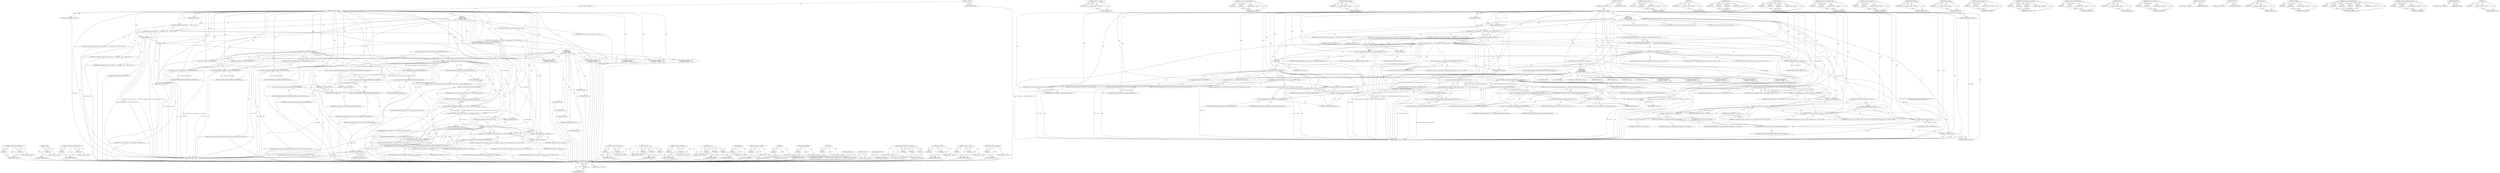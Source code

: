 digraph "l" {
vulnerable_204 [label=<(METHOD,&lt;operator&gt;.indirectFieldAccess)>];
vulnerable_205 [label=<(PARAM,p1)>];
vulnerable_206 [label=<(PARAM,p2)>];
vulnerable_207 [label=<(BLOCK,&lt;empty&gt;,&lt;empty&gt;)>];
vulnerable_208 [label=<(METHOD_RETURN,ANY)>];
vulnerable_158 [label=<(METHOD,CLOGE)>];
vulnerable_159 [label=<(PARAM,p1)>];
vulnerable_160 [label=<(BLOCK,&lt;empty&gt;,&lt;empty&gt;)>];
vulnerable_161 [label=<(METHOD_RETURN,ANY)>];
vulnerable_180 [label=<(METHOD,&lt;operator&gt;.indirectIndexAccess)>];
vulnerable_181 [label=<(PARAM,p1)>];
vulnerable_182 [label=<(PARAM,p2)>];
vulnerable_183 [label=<(BLOCK,&lt;empty&gt;,&lt;empty&gt;)>];
vulnerable_184 [label=<(METHOD_RETURN,ANY)>];
vulnerable_6 [label=<(METHOD,&lt;global&gt;)<SUB>1</SUB>>];
vulnerable_7 [label=<(BLOCK,&lt;empty&gt;,&lt;empty&gt;)<SUB>1</SUB>>];
vulnerable_8 [label=<(METHOD,createDefaultRequest)<SUB>1</SUB>>];
vulnerable_9 [label=<(PARAM,int templateId)<SUB>1</SUB>>];
vulnerable_10 [label=<(PARAM,CameraMetadata *request)<SUB>3</SUB>>];
vulnerable_11 [label="<(BLOCK,{
     ATRACE_CALL();
     ALOGV(&quot;%s: for templ...,{
     ATRACE_CALL();
     ALOGV(&quot;%s: for templ...)<SUB>3</SUB>>"];
vulnerable_12 [label=<(ATRACE_CALL,ATRACE_CALL())<SUB>4</SUB>>];
vulnerable_13 [label="<(ALOGV,ALOGV(&quot;%s: for template %d&quot;, __FUNCTION__, temp...)<SUB>5</SUB>>"];
vulnerable_14 [label="<(LITERAL,&quot;%s: for template %d&quot;,ALOGV(&quot;%s: for template %d&quot;, __FUNCTION__, temp...)<SUB>5</SUB>>"];
vulnerable_15 [label="<(IDENTIFIER,__FUNCTION__,ALOGV(&quot;%s: for template %d&quot;, __FUNCTION__, temp...)<SUB>5</SUB>>"];
vulnerable_16 [label="<(IDENTIFIER,templateId,ALOGV(&quot;%s: for template %d&quot;, __FUNCTION__, temp...)<SUB>5</SUB>>"];
vulnerable_17 [label="<(LOCAL,Mutex.Autolock il: Mutex.Autolock)<SUB>6</SUB>>"];
vulnerable_18 [label=<(il,il(mInterfaceLock))<SUB>6</SUB>>];
vulnerable_19 [label=<(IDENTIFIER,mInterfaceLock,il(mInterfaceLock))<SUB>6</SUB>>];
vulnerable_20 [label="<(LOCAL,Mutex.Autolock l: Mutex.Autolock)<SUB>7</SUB>>"];
vulnerable_21 [label=<(l,l(mLock))<SUB>7</SUB>>];
vulnerable_22 [label=<(IDENTIFIER,mLock,l(mLock))<SUB>7</SUB>>];
vulnerable_23 [label=<(CONTROL_STRUCTURE,SWITCH,switch(mStatus))<SUB>9</SUB>>];
vulnerable_24 [label=<(IDENTIFIER,mStatus,switch(mStatus))<SUB>9</SUB>>];
vulnerable_25 [label="<(BLOCK,{
 case STATUS_ERROR:
            CLOGE(&quot;Device...,{
 case STATUS_ERROR:
            CLOGE(&quot;Device...)<SUB>9</SUB>>"];
vulnerable_26 [label=<(JUMP_TARGET,case)<SUB>10</SUB>>];
vulnerable_27 [label="<(IDENTIFIER,STATUS_ERROR,{
 case STATUS_ERROR:
            CLOGE(&quot;Device...)<SUB>10</SUB>>"];
vulnerable_28 [label=<(CLOGE,CLOGE(&quot;Device has encountered a serious error&quot;))<SUB>11</SUB>>];
vulnerable_29 [label=<(LITERAL,&quot;Device has encountered a serious error&quot;,CLOGE(&quot;Device has encountered a serious error&quot;))<SUB>11</SUB>>];
vulnerable_30 [label=<(RETURN,return INVALID_OPERATION;,return INVALID_OPERATION;)<SUB>12</SUB>>];
vulnerable_31 [label=<(IDENTIFIER,INVALID_OPERATION,return INVALID_OPERATION;)<SUB>12</SUB>>];
vulnerable_32 [label=<(JUMP_TARGET,case)<SUB>13</SUB>>];
vulnerable_33 [label="<(IDENTIFIER,STATUS_UNINITIALIZED,{
 case STATUS_ERROR:
            CLOGE(&quot;Device...)<SUB>13</SUB>>"];
vulnerable_34 [label=<(CLOGE,CLOGE(&quot;Device is not initialized!&quot;))<SUB>14</SUB>>];
vulnerable_35 [label=<(LITERAL,&quot;Device is not initialized!&quot;,CLOGE(&quot;Device is not initialized!&quot;))<SUB>14</SUB>>];
vulnerable_36 [label=<(RETURN,return INVALID_OPERATION;,return INVALID_OPERATION;)<SUB>15</SUB>>];
vulnerable_37 [label=<(IDENTIFIER,INVALID_OPERATION,return INVALID_OPERATION;)<SUB>15</SUB>>];
vulnerable_38 [label=<(JUMP_TARGET,case)<SUB>16</SUB>>];
vulnerable_39 [label="<(IDENTIFIER,STATUS_UNCONFIGURED,{
 case STATUS_ERROR:
            CLOGE(&quot;Device...)<SUB>16</SUB>>"];
vulnerable_40 [label=<(JUMP_TARGET,case)<SUB>17</SUB>>];
vulnerable_41 [label="<(IDENTIFIER,STATUS_CONFIGURED,{
 case STATUS_ERROR:
            CLOGE(&quot;Device...)<SUB>17</SUB>>"];
vulnerable_42 [label=<(JUMP_TARGET,case)<SUB>18</SUB>>];
vulnerable_43 [label="<(IDENTIFIER,STATUS_ACTIVE,{
 case STATUS_ERROR:
            CLOGE(&quot;Device...)<SUB>18</SUB>>"];
vulnerable_44 [label=<(CONTROL_STRUCTURE,BREAK,break;)<SUB>19</SUB>>];
vulnerable_45 [label=<(JUMP_TARGET,default)<SUB>20</SUB>>];
vulnerable_46 [label="<(SET_ERR_L,SET_ERR_L(&quot;Unexpected status: %d&quot;, mStatus))<SUB>21</SUB>>"];
vulnerable_47 [label="<(LITERAL,&quot;Unexpected status: %d&quot;,SET_ERR_L(&quot;Unexpected status: %d&quot;, mStatus))<SUB>21</SUB>>"];
vulnerable_48 [label="<(IDENTIFIER,mStatus,SET_ERR_L(&quot;Unexpected status: %d&quot;, mStatus))<SUB>21</SUB>>"];
vulnerable_49 [label=<(RETURN,return INVALID_OPERATION;,return INVALID_OPERATION;)<SUB>22</SUB>>];
vulnerable_50 [label=<(IDENTIFIER,INVALID_OPERATION,return INVALID_OPERATION;)<SUB>22</SUB>>];
vulnerable_51 [label=<(CONTROL_STRUCTURE,IF,if (!mRequestTemplateCache[templateId].isEmpty()))<SUB>25</SUB>>];
vulnerable_52 [label=<(&lt;operator&gt;.logicalNot,!mRequestTemplateCache[templateId].isEmpty())<SUB>25</SUB>>];
vulnerable_53 [label=<(isEmpty,mRequestTemplateCache[templateId].isEmpty())<SUB>25</SUB>>];
vulnerable_54 [label=<(&lt;operator&gt;.fieldAccess,mRequestTemplateCache[templateId].isEmpty)<SUB>25</SUB>>];
vulnerable_55 [label=<(&lt;operator&gt;.indirectIndexAccess,mRequestTemplateCache[templateId])<SUB>25</SUB>>];
vulnerable_56 [label=<(IDENTIFIER,mRequestTemplateCache,mRequestTemplateCache[templateId].isEmpty())<SUB>25</SUB>>];
vulnerable_57 [label=<(IDENTIFIER,templateId,mRequestTemplateCache[templateId].isEmpty())<SUB>25</SUB>>];
vulnerable_58 [label=<(FIELD_IDENTIFIER,isEmpty,isEmpty)<SUB>25</SUB>>];
vulnerable_59 [label=<(BLOCK,{
 *request = mRequestTemplateCache[templateId]...,{
 *request = mRequestTemplateCache[templateId]...)<SUB>25</SUB>>];
vulnerable_60 [label=<(&lt;operator&gt;.assignment,*request = mRequestTemplateCache[templateId])<SUB>26</SUB>>];
vulnerable_61 [label=<(&lt;operator&gt;.indirection,*request)<SUB>26</SUB>>];
vulnerable_62 [label=<(IDENTIFIER,request,*request = mRequestTemplateCache[templateId])<SUB>26</SUB>>];
vulnerable_63 [label=<(&lt;operator&gt;.indirectIndexAccess,mRequestTemplateCache[templateId])<SUB>26</SUB>>];
vulnerable_64 [label=<(IDENTIFIER,mRequestTemplateCache,*request = mRequestTemplateCache[templateId])<SUB>26</SUB>>];
vulnerable_65 [label=<(IDENTIFIER,templateId,*request = mRequestTemplateCache[templateId])<SUB>26</SUB>>];
vulnerable_66 [label=<(RETURN,return OK;,return OK;)<SUB>27</SUB>>];
vulnerable_67 [label=<(IDENTIFIER,OK,return OK;)<SUB>27</SUB>>];
vulnerable_68 [label="<(LOCAL,const camera_metadata_t* rawRequest: camera_metadata_t*)<SUB>30</SUB>>"];
vulnerable_69 [label=<(ATRACE_BEGIN,ATRACE_BEGIN(&quot;camera3-&gt;construct_default_reques...)<SUB>31</SUB>>];
vulnerable_70 [label=<(LITERAL,&quot;camera3-&gt;construct_default_request_settings&quot;,ATRACE_BEGIN(&quot;camera3-&gt;construct_default_reques...)<SUB>31</SUB>>];
vulnerable_71 [label=<(&lt;operator&gt;.assignment,rawRequest = mHal3Device-&gt;ops-&gt;construct_defaul...)<SUB>32</SUB>>];
vulnerable_72 [label=<(IDENTIFIER,rawRequest,rawRequest = mHal3Device-&gt;ops-&gt;construct_defaul...)<SUB>32</SUB>>];
vulnerable_73 [label=<(construct_default_request_settings,mHal3Device-&gt;ops-&gt;construct_default_request_set...)<SUB>32</SUB>>];
vulnerable_74 [label=<(&lt;operator&gt;.indirectFieldAccess,mHal3Device-&gt;ops-&gt;construct_default_request_set...)<SUB>32</SUB>>];
vulnerable_75 [label=<(&lt;operator&gt;.indirectFieldAccess,mHal3Device-&gt;ops)<SUB>32</SUB>>];
vulnerable_76 [label=<(IDENTIFIER,mHal3Device,mHal3Device-&gt;ops-&gt;construct_default_request_set...)<SUB>32</SUB>>];
vulnerable_77 [label=<(FIELD_IDENTIFIER,ops,ops)<SUB>32</SUB>>];
vulnerable_78 [label=<(FIELD_IDENTIFIER,construct_default_request_settings,construct_default_request_settings)<SUB>32</SUB>>];
vulnerable_79 [label=<(IDENTIFIER,mHal3Device,mHal3Device-&gt;ops-&gt;construct_default_request_set...)<SUB>33</SUB>>];
vulnerable_80 [label=<(IDENTIFIER,templateId,mHal3Device-&gt;ops-&gt;construct_default_request_set...)<SUB>33</SUB>>];
vulnerable_81 [label=<(ATRACE_END,ATRACE_END())<SUB>34</SUB>>];
vulnerable_82 [label=<(CONTROL_STRUCTURE,IF,if (rawRequest == NULL))<SUB>35</SUB>>];
vulnerable_83 [label=<(&lt;operator&gt;.equals,rawRequest == NULL)<SUB>35</SUB>>];
vulnerable_84 [label=<(IDENTIFIER,rawRequest,rawRequest == NULL)<SUB>35</SUB>>];
vulnerable_85 [label=<(IDENTIFIER,NULL,rawRequest == NULL)<SUB>35</SUB>>];
vulnerable_86 [label="<(BLOCK,{
        ALOGI(&quot;%s: template %d is not support...,{
        ALOGI(&quot;%s: template %d is not support...)<SUB>35</SUB>>"];
vulnerable_87 [label="<(ALOGI,ALOGI(&quot;%s: template %d is not supported on this...)<SUB>36</SUB>>"];
vulnerable_88 [label="<(LITERAL,&quot;%s: template %d is not supported on this camer...,ALOGI(&quot;%s: template %d is not supported on this...)<SUB>36</SUB>>"];
vulnerable_89 [label="<(IDENTIFIER,__FUNCTION__,ALOGI(&quot;%s: template %d is not supported on this...)<SUB>37</SUB>>"];
vulnerable_90 [label="<(IDENTIFIER,templateId,ALOGI(&quot;%s: template %d is not supported on this...)<SUB>37</SUB>>"];
vulnerable_91 [label=<(RETURN,return BAD_VALUE;,return BAD_VALUE;)<SUB>38</SUB>>];
vulnerable_92 [label=<(IDENTIFIER,BAD_VALUE,return BAD_VALUE;)<SUB>38</SUB>>];
vulnerable_93 [label=<(&lt;operator&gt;.assignment,*request = rawRequest)<SUB>40</SUB>>];
vulnerable_94 [label=<(&lt;operator&gt;.indirection,*request)<SUB>40</SUB>>];
vulnerable_95 [label=<(IDENTIFIER,request,*request = rawRequest)<SUB>40</SUB>>];
vulnerable_96 [label=<(IDENTIFIER,rawRequest,*request = rawRequest)<SUB>40</SUB>>];
vulnerable_97 [label=<(&lt;operator&gt;.assignment,mRequestTemplateCache[templateId] = rawRequest)<SUB>41</SUB>>];
vulnerable_98 [label=<(&lt;operator&gt;.indirectIndexAccess,mRequestTemplateCache[templateId])<SUB>41</SUB>>];
vulnerable_99 [label=<(IDENTIFIER,mRequestTemplateCache,mRequestTemplateCache[templateId] = rawRequest)<SUB>41</SUB>>];
vulnerable_100 [label=<(IDENTIFIER,templateId,mRequestTemplateCache[templateId] = rawRequest)<SUB>41</SUB>>];
vulnerable_101 [label=<(IDENTIFIER,rawRequest,mRequestTemplateCache[templateId] = rawRequest)<SUB>41</SUB>>];
vulnerable_102 [label=<(RETURN,return OK;,return OK;)<SUB>43</SUB>>];
vulnerable_103 [label=<(IDENTIFIER,OK,return OK;)<SUB>43</SUB>>];
vulnerable_104 [label=<(METHOD_RETURN,status_t)<SUB>1</SUB>>];
vulnerable_106 [label=<(METHOD_RETURN,ANY)<SUB>1</SUB>>];
vulnerable_185 [label=<(METHOD,&lt;operator&gt;.assignment)>];
vulnerable_186 [label=<(PARAM,p1)>];
vulnerable_187 [label=<(PARAM,p2)>];
vulnerable_188 [label=<(BLOCK,&lt;empty&gt;,&lt;empty&gt;)>];
vulnerable_189 [label=<(METHOD_RETURN,ANY)>];
vulnerable_144 [label=<(METHOD,ALOGV)>];
vulnerable_145 [label=<(PARAM,p1)>];
vulnerable_146 [label=<(PARAM,p2)>];
vulnerable_147 [label=<(PARAM,p3)>];
vulnerable_148 [label=<(BLOCK,&lt;empty&gt;,&lt;empty&gt;)>];
vulnerable_149 [label=<(METHOD_RETURN,ANY)>];
vulnerable_175 [label=<(METHOD,&lt;operator&gt;.fieldAccess)>];
vulnerable_176 [label=<(PARAM,p1)>];
vulnerable_177 [label=<(PARAM,p2)>];
vulnerable_178 [label=<(BLOCK,&lt;empty&gt;,&lt;empty&gt;)>];
vulnerable_179 [label=<(METHOD_RETURN,ANY)>];
vulnerable_217 [label=<(METHOD,ALOGI)>];
vulnerable_218 [label=<(PARAM,p1)>];
vulnerable_219 [label=<(PARAM,p2)>];
vulnerable_220 [label=<(PARAM,p3)>];
vulnerable_221 [label=<(BLOCK,&lt;empty&gt;,&lt;empty&gt;)>];
vulnerable_222 [label=<(METHOD_RETURN,ANY)>];
vulnerable_171 [label=<(METHOD,isEmpty)>];
vulnerable_172 [label=<(PARAM,p1)>];
vulnerable_173 [label=<(BLOCK,&lt;empty&gt;,&lt;empty&gt;)>];
vulnerable_174 [label=<(METHOD_RETURN,ANY)>];
vulnerable_167 [label=<(METHOD,&lt;operator&gt;.logicalNot)>];
vulnerable_168 [label=<(PARAM,p1)>];
vulnerable_169 [label=<(BLOCK,&lt;empty&gt;,&lt;empty&gt;)>];
vulnerable_170 [label=<(METHOD_RETURN,ANY)>];
vulnerable_154 [label=<(METHOD,l)>];
vulnerable_155 [label=<(PARAM,p1)>];
vulnerable_156 [label=<(BLOCK,&lt;empty&gt;,&lt;empty&gt;)>];
vulnerable_157 [label=<(METHOD_RETURN,ANY)>];
vulnerable_194 [label=<(METHOD,ATRACE_BEGIN)>];
vulnerable_195 [label=<(PARAM,p1)>];
vulnerable_196 [label=<(BLOCK,&lt;empty&gt;,&lt;empty&gt;)>];
vulnerable_197 [label=<(METHOD_RETURN,ANY)>];
vulnerable_150 [label=<(METHOD,il)>];
vulnerable_151 [label=<(PARAM,p1)>];
vulnerable_152 [label=<(BLOCK,&lt;empty&gt;,&lt;empty&gt;)>];
vulnerable_153 [label=<(METHOD_RETURN,ANY)>];
vulnerable_141 [label=<(METHOD,ATRACE_CALL)>];
vulnerable_142 [label=<(BLOCK,&lt;empty&gt;,&lt;empty&gt;)>];
vulnerable_143 [label=<(METHOD_RETURN,ANY)>];
vulnerable_135 [label=<(METHOD,&lt;global&gt;)<SUB>1</SUB>>];
vulnerable_136 [label=<(BLOCK,&lt;empty&gt;,&lt;empty&gt;)>];
vulnerable_137 [label=<(METHOD_RETURN,ANY)>];
vulnerable_209 [label=<(METHOD,ATRACE_END)>];
vulnerable_210 [label=<(BLOCK,&lt;empty&gt;,&lt;empty&gt;)>];
vulnerable_211 [label=<(METHOD_RETURN,ANY)>];
vulnerable_198 [label=<(METHOD,construct_default_request_settings)>];
vulnerable_199 [label=<(PARAM,p1)>];
vulnerable_200 [label=<(PARAM,p2)>];
vulnerable_201 [label=<(PARAM,p3)>];
vulnerable_202 [label=<(BLOCK,&lt;empty&gt;,&lt;empty&gt;)>];
vulnerable_203 [label=<(METHOD_RETURN,ANY)>];
vulnerable_162 [label=<(METHOD,SET_ERR_L)>];
vulnerable_163 [label=<(PARAM,p1)>];
vulnerable_164 [label=<(PARAM,p2)>];
vulnerable_165 [label=<(BLOCK,&lt;empty&gt;,&lt;empty&gt;)>];
vulnerable_166 [label=<(METHOD_RETURN,ANY)>];
vulnerable_212 [label=<(METHOD,&lt;operator&gt;.equals)>];
vulnerable_213 [label=<(PARAM,p1)>];
vulnerable_214 [label=<(PARAM,p2)>];
vulnerable_215 [label=<(BLOCK,&lt;empty&gt;,&lt;empty&gt;)>];
vulnerable_216 [label=<(METHOD_RETURN,ANY)>];
vulnerable_190 [label=<(METHOD,&lt;operator&gt;.indirection)>];
vulnerable_191 [label=<(PARAM,p1)>];
vulnerable_192 [label=<(BLOCK,&lt;empty&gt;,&lt;empty&gt;)>];
vulnerable_193 [label=<(METHOD_RETURN,ANY)>];
fixed_255 [label=<(METHOD,&lt;operator&gt;.indirection)>];
fixed_256 [label=<(PARAM,p1)>];
fixed_257 [label=<(BLOCK,&lt;empty&gt;,&lt;empty&gt;)>];
fixed_258 [label=<(METHOD_RETURN,ANY)>];
fixed_237 [label=<(METHOD,&lt;operator&gt;.logicalNot)>];
fixed_238 [label=<(PARAM,p1)>];
fixed_239 [label=<(BLOCK,&lt;empty&gt;,&lt;empty&gt;)>];
fixed_240 [label=<(METHOD_RETURN,ANY)>];
fixed_189 [label=<(METHOD,&lt;operator&gt;.greaterEqualsThan)>];
fixed_190 [label=<(PARAM,p1)>];
fixed_191 [label=<(PARAM,p2)>];
fixed_192 [label=<(BLOCK,&lt;empty&gt;,&lt;empty&gt;)>];
fixed_193 [label=<(METHOD_RETURN,ANY)>];
fixed_216 [label=<(METHOD,IPCThreadState.self)>];
fixed_217 [label=<(PARAM,p1)>];
fixed_218 [label=<(BLOCK,&lt;empty&gt;,&lt;empty&gt;)>];
fixed_219 [label=<(METHOD_RETURN,ANY)>];
fixed_6 [label=<(METHOD,&lt;global&gt;)<SUB>1</SUB>>];
fixed_7 [label=<(BLOCK,&lt;empty&gt;,&lt;empty&gt;)<SUB>1</SUB>>];
fixed_8 [label=<(METHOD,createDefaultRequest)<SUB>1</SUB>>];
fixed_9 [label=<(PARAM,int templateId)<SUB>1</SUB>>];
fixed_10 [label=<(PARAM,CameraMetadata *request)<SUB>3</SUB>>];
fixed_11 [label="<(BLOCK,{
     ATRACE_CALL();
     ALOGV(&quot;%s: for templ...,{
     ATRACE_CALL();
     ALOGV(&quot;%s: for templ...)<SUB>3</SUB>>"];
fixed_12 [label=<(ATRACE_CALL,ATRACE_CALL())<SUB>4</SUB>>];
fixed_13 [label="<(ALOGV,ALOGV(&quot;%s: for template %d&quot;, __FUNCTION__, temp...)<SUB>5</SUB>>"];
fixed_14 [label="<(LITERAL,&quot;%s: for template %d&quot;,ALOGV(&quot;%s: for template %d&quot;, __FUNCTION__, temp...)<SUB>5</SUB>>"];
fixed_15 [label="<(IDENTIFIER,__FUNCTION__,ALOGV(&quot;%s: for template %d&quot;, __FUNCTION__, temp...)<SUB>5</SUB>>"];
fixed_16 [label="<(IDENTIFIER,templateId,ALOGV(&quot;%s: for template %d&quot;, __FUNCTION__, temp...)<SUB>5</SUB>>"];
fixed_17 [label=<(CONTROL_STRUCTURE,IF,if (templateId &lt;= 0 || templateId &gt;= CAMERA3_TEMPLATE_COUNT))<SUB>7</SUB>>];
fixed_18 [label=<(&lt;operator&gt;.logicalOr,templateId &lt;= 0 || templateId &gt;= CAMERA3_TEMPLA...)<SUB>7</SUB>>];
fixed_19 [label=<(&lt;operator&gt;.lessEqualsThan,templateId &lt;= 0)<SUB>7</SUB>>];
fixed_20 [label=<(IDENTIFIER,templateId,templateId &lt;= 0)<SUB>7</SUB>>];
fixed_21 [label=<(LITERAL,0,templateId &lt;= 0)<SUB>7</SUB>>];
fixed_22 [label=<(&lt;operator&gt;.greaterEqualsThan,templateId &gt;= CAMERA3_TEMPLATE_COUNT)<SUB>7</SUB>>];
fixed_23 [label=<(IDENTIFIER,templateId,templateId &gt;= CAMERA3_TEMPLATE_COUNT)<SUB>7</SUB>>];
fixed_24 [label=<(IDENTIFIER,CAMERA3_TEMPLATE_COUNT,templateId &gt;= CAMERA3_TEMPLATE_COUNT)<SUB>7</SUB>>];
fixed_25 [label=<(BLOCK,{
        android_errorWriteWithInfoLog(CameraS...,{
        android_errorWriteWithInfoLog(CameraS...)<SUB>7</SUB>>];
fixed_26 [label="<(android_errorWriteWithInfoLog,android_errorWriteWithInfoLog(CameraService::SN...)<SUB>8</SUB>>"];
fixed_27 [label="<(&lt;operator&gt;.fieldAccess,CameraService::SN_EVENT_LOG_ID)<SUB>8</SUB>>"];
fixed_28 [label="<(IDENTIFIER,CameraService,android_errorWriteWithInfoLog(CameraService::SN...)<SUB>8</SUB>>"];
fixed_29 [label=<(FIELD_IDENTIFIER,SN_EVENT_LOG_ID,SN_EVENT_LOG_ID)<SUB>8</SUB>>];
fixed_30 [label="<(LITERAL,&quot;26866110&quot;,android_errorWriteWithInfoLog(CameraService::SN...)<SUB>8</SUB>>"];
fixed_31 [label="<(getCallingUid,IPCThreadState::self()-&gt;getCallingUid())<SUB>9</SUB>>"];
fixed_32 [label="<(&lt;operator&gt;.indirectFieldAccess,IPCThreadState::self()-&gt;getCallingUid)<SUB>9</SUB>>"];
fixed_33 [label="<(IPCThreadState.self,IPCThreadState::self())<SUB>9</SUB>>"];
fixed_34 [label="<(&lt;operator&gt;.fieldAccess,IPCThreadState::self)<SUB>9</SUB>>"];
fixed_35 [label="<(IDENTIFIER,IPCThreadState,IPCThreadState::self())<SUB>9</SUB>>"];
fixed_36 [label=<(FIELD_IDENTIFIER,self,self)<SUB>9</SUB>>];
fixed_37 [label=<(FIELD_IDENTIFIER,getCallingUid,getCallingUid)<SUB>9</SUB>>];
fixed_38 [label="<(IDENTIFIER,NULL,android_errorWriteWithInfoLog(CameraService::SN...)<SUB>9</SUB>>"];
fixed_39 [label="<(LITERAL,0,android_errorWriteWithInfoLog(CameraService::SN...)<SUB>9</SUB>>"];
fixed_40 [label=<(RETURN,return BAD_VALUE;,return BAD_VALUE;)<SUB>10</SUB>>];
fixed_41 [label=<(IDENTIFIER,BAD_VALUE,return BAD_VALUE;)<SUB>10</SUB>>];
fixed_42 [label="<(LOCAL,Mutex.Autolock il: Mutex.Autolock)<SUB>13</SUB>>"];
fixed_43 [label=<(il,il(mInterfaceLock))<SUB>13</SUB>>];
fixed_44 [label=<(IDENTIFIER,mInterfaceLock,il(mInterfaceLock))<SUB>13</SUB>>];
fixed_45 [label="<(LOCAL,Mutex.Autolock l: Mutex.Autolock)<SUB>14</SUB>>"];
fixed_46 [label=<(l,l(mLock))<SUB>14</SUB>>];
fixed_47 [label=<(IDENTIFIER,mLock,l(mLock))<SUB>14</SUB>>];
fixed_48 [label=<(CONTROL_STRUCTURE,SWITCH,switch(mStatus))<SUB>16</SUB>>];
fixed_49 [label=<(IDENTIFIER,mStatus,switch(mStatus))<SUB>16</SUB>>];
fixed_50 [label="<(BLOCK,{
 case STATUS_ERROR:
            CLOGE(&quot;Device...,{
 case STATUS_ERROR:
            CLOGE(&quot;Device...)<SUB>16</SUB>>"];
fixed_51 [label=<(JUMP_TARGET,case)<SUB>17</SUB>>];
fixed_52 [label="<(IDENTIFIER,STATUS_ERROR,{
 case STATUS_ERROR:
            CLOGE(&quot;Device...)<SUB>17</SUB>>"];
fixed_53 [label=<(CLOGE,CLOGE(&quot;Device has encountered a serious error&quot;))<SUB>18</SUB>>];
fixed_54 [label=<(LITERAL,&quot;Device has encountered a serious error&quot;,CLOGE(&quot;Device has encountered a serious error&quot;))<SUB>18</SUB>>];
fixed_55 [label=<(RETURN,return INVALID_OPERATION;,return INVALID_OPERATION;)<SUB>19</SUB>>];
fixed_56 [label=<(IDENTIFIER,INVALID_OPERATION,return INVALID_OPERATION;)<SUB>19</SUB>>];
fixed_57 [label=<(JUMP_TARGET,case)<SUB>20</SUB>>];
fixed_58 [label="<(IDENTIFIER,STATUS_UNINITIALIZED,{
 case STATUS_ERROR:
            CLOGE(&quot;Device...)<SUB>20</SUB>>"];
fixed_59 [label=<(CLOGE,CLOGE(&quot;Device is not initialized!&quot;))<SUB>21</SUB>>];
fixed_60 [label=<(LITERAL,&quot;Device is not initialized!&quot;,CLOGE(&quot;Device is not initialized!&quot;))<SUB>21</SUB>>];
fixed_61 [label=<(RETURN,return INVALID_OPERATION;,return INVALID_OPERATION;)<SUB>22</SUB>>];
fixed_62 [label=<(IDENTIFIER,INVALID_OPERATION,return INVALID_OPERATION;)<SUB>22</SUB>>];
fixed_63 [label=<(JUMP_TARGET,case)<SUB>23</SUB>>];
fixed_64 [label="<(IDENTIFIER,STATUS_UNCONFIGURED,{
 case STATUS_ERROR:
            CLOGE(&quot;Device...)<SUB>23</SUB>>"];
fixed_65 [label=<(JUMP_TARGET,case)<SUB>24</SUB>>];
fixed_66 [label="<(IDENTIFIER,STATUS_CONFIGURED,{
 case STATUS_ERROR:
            CLOGE(&quot;Device...)<SUB>24</SUB>>"];
fixed_67 [label=<(JUMP_TARGET,case)<SUB>25</SUB>>];
fixed_68 [label="<(IDENTIFIER,STATUS_ACTIVE,{
 case STATUS_ERROR:
            CLOGE(&quot;Device...)<SUB>25</SUB>>"];
fixed_69 [label=<(CONTROL_STRUCTURE,BREAK,break;)<SUB>26</SUB>>];
fixed_70 [label=<(JUMP_TARGET,default)<SUB>27</SUB>>];
fixed_71 [label="<(SET_ERR_L,SET_ERR_L(&quot;Unexpected status: %d&quot;, mStatus))<SUB>28</SUB>>"];
fixed_72 [label="<(LITERAL,&quot;Unexpected status: %d&quot;,SET_ERR_L(&quot;Unexpected status: %d&quot;, mStatus))<SUB>28</SUB>>"];
fixed_73 [label="<(IDENTIFIER,mStatus,SET_ERR_L(&quot;Unexpected status: %d&quot;, mStatus))<SUB>28</SUB>>"];
fixed_74 [label=<(RETURN,return INVALID_OPERATION;,return INVALID_OPERATION;)<SUB>29</SUB>>];
fixed_75 [label=<(IDENTIFIER,INVALID_OPERATION,return INVALID_OPERATION;)<SUB>29</SUB>>];
fixed_76 [label=<(CONTROL_STRUCTURE,IF,if (!mRequestTemplateCache[templateId].isEmpty()))<SUB>32</SUB>>];
fixed_77 [label=<(&lt;operator&gt;.logicalNot,!mRequestTemplateCache[templateId].isEmpty())<SUB>32</SUB>>];
fixed_78 [label=<(isEmpty,mRequestTemplateCache[templateId].isEmpty())<SUB>32</SUB>>];
fixed_79 [label=<(&lt;operator&gt;.fieldAccess,mRequestTemplateCache[templateId].isEmpty)<SUB>32</SUB>>];
fixed_80 [label=<(&lt;operator&gt;.indirectIndexAccess,mRequestTemplateCache[templateId])<SUB>32</SUB>>];
fixed_81 [label=<(IDENTIFIER,mRequestTemplateCache,mRequestTemplateCache[templateId].isEmpty())<SUB>32</SUB>>];
fixed_82 [label=<(IDENTIFIER,templateId,mRequestTemplateCache[templateId].isEmpty())<SUB>32</SUB>>];
fixed_83 [label=<(FIELD_IDENTIFIER,isEmpty,isEmpty)<SUB>32</SUB>>];
fixed_84 [label=<(BLOCK,{
 *request = mRequestTemplateCache[templateId]...,{
 *request = mRequestTemplateCache[templateId]...)<SUB>32</SUB>>];
fixed_85 [label=<(&lt;operator&gt;.assignment,*request = mRequestTemplateCache[templateId])<SUB>33</SUB>>];
fixed_86 [label=<(&lt;operator&gt;.indirection,*request)<SUB>33</SUB>>];
fixed_87 [label=<(IDENTIFIER,request,*request = mRequestTemplateCache[templateId])<SUB>33</SUB>>];
fixed_88 [label=<(&lt;operator&gt;.indirectIndexAccess,mRequestTemplateCache[templateId])<SUB>33</SUB>>];
fixed_89 [label=<(IDENTIFIER,mRequestTemplateCache,*request = mRequestTemplateCache[templateId])<SUB>33</SUB>>];
fixed_90 [label=<(IDENTIFIER,templateId,*request = mRequestTemplateCache[templateId])<SUB>33</SUB>>];
fixed_91 [label=<(RETURN,return OK;,return OK;)<SUB>34</SUB>>];
fixed_92 [label=<(IDENTIFIER,OK,return OK;)<SUB>34</SUB>>];
fixed_93 [label="<(LOCAL,const camera_metadata_t* rawRequest: camera_metadata_t*)<SUB>37</SUB>>"];
fixed_94 [label=<(ATRACE_BEGIN,ATRACE_BEGIN(&quot;camera3-&gt;construct_default_reques...)<SUB>38</SUB>>];
fixed_95 [label=<(LITERAL,&quot;camera3-&gt;construct_default_request_settings&quot;,ATRACE_BEGIN(&quot;camera3-&gt;construct_default_reques...)<SUB>38</SUB>>];
fixed_96 [label=<(&lt;operator&gt;.assignment,rawRequest = mHal3Device-&gt;ops-&gt;construct_defaul...)<SUB>39</SUB>>];
fixed_97 [label=<(IDENTIFIER,rawRequest,rawRequest = mHal3Device-&gt;ops-&gt;construct_defaul...)<SUB>39</SUB>>];
fixed_98 [label=<(construct_default_request_settings,mHal3Device-&gt;ops-&gt;construct_default_request_set...)<SUB>39</SUB>>];
fixed_99 [label=<(&lt;operator&gt;.indirectFieldAccess,mHal3Device-&gt;ops-&gt;construct_default_request_set...)<SUB>39</SUB>>];
fixed_100 [label=<(&lt;operator&gt;.indirectFieldAccess,mHal3Device-&gt;ops)<SUB>39</SUB>>];
fixed_101 [label=<(IDENTIFIER,mHal3Device,mHal3Device-&gt;ops-&gt;construct_default_request_set...)<SUB>39</SUB>>];
fixed_102 [label=<(FIELD_IDENTIFIER,ops,ops)<SUB>39</SUB>>];
fixed_103 [label=<(FIELD_IDENTIFIER,construct_default_request_settings,construct_default_request_settings)<SUB>39</SUB>>];
fixed_104 [label=<(IDENTIFIER,mHal3Device,mHal3Device-&gt;ops-&gt;construct_default_request_set...)<SUB>40</SUB>>];
fixed_105 [label=<(IDENTIFIER,templateId,mHal3Device-&gt;ops-&gt;construct_default_request_set...)<SUB>40</SUB>>];
fixed_106 [label=<(ATRACE_END,ATRACE_END())<SUB>41</SUB>>];
fixed_107 [label=<(CONTROL_STRUCTURE,IF,if (rawRequest == NULL))<SUB>42</SUB>>];
fixed_108 [label=<(&lt;operator&gt;.equals,rawRequest == NULL)<SUB>42</SUB>>];
fixed_109 [label=<(IDENTIFIER,rawRequest,rawRequest == NULL)<SUB>42</SUB>>];
fixed_110 [label=<(IDENTIFIER,NULL,rawRequest == NULL)<SUB>42</SUB>>];
fixed_111 [label="<(BLOCK,{
        ALOGI(&quot;%s: template %d is not support...,{
        ALOGI(&quot;%s: template %d is not support...)<SUB>42</SUB>>"];
fixed_112 [label="<(ALOGI,ALOGI(&quot;%s: template %d is not supported on this...)<SUB>43</SUB>>"];
fixed_113 [label="<(LITERAL,&quot;%s: template %d is not supported on this camer...,ALOGI(&quot;%s: template %d is not supported on this...)<SUB>43</SUB>>"];
fixed_114 [label="<(IDENTIFIER,__FUNCTION__,ALOGI(&quot;%s: template %d is not supported on this...)<SUB>44</SUB>>"];
fixed_115 [label="<(IDENTIFIER,templateId,ALOGI(&quot;%s: template %d is not supported on this...)<SUB>44</SUB>>"];
fixed_116 [label=<(RETURN,return BAD_VALUE;,return BAD_VALUE;)<SUB>45</SUB>>];
fixed_117 [label=<(IDENTIFIER,BAD_VALUE,return BAD_VALUE;)<SUB>45</SUB>>];
fixed_118 [label=<(&lt;operator&gt;.assignment,*request = rawRequest)<SUB>47</SUB>>];
fixed_119 [label=<(&lt;operator&gt;.indirection,*request)<SUB>47</SUB>>];
fixed_120 [label=<(IDENTIFIER,request,*request = rawRequest)<SUB>47</SUB>>];
fixed_121 [label=<(IDENTIFIER,rawRequest,*request = rawRequest)<SUB>47</SUB>>];
fixed_122 [label=<(&lt;operator&gt;.assignment,mRequestTemplateCache[templateId] = rawRequest)<SUB>48</SUB>>];
fixed_123 [label=<(&lt;operator&gt;.indirectIndexAccess,mRequestTemplateCache[templateId])<SUB>48</SUB>>];
fixed_124 [label=<(IDENTIFIER,mRequestTemplateCache,mRequestTemplateCache[templateId] = rawRequest)<SUB>48</SUB>>];
fixed_125 [label=<(IDENTIFIER,templateId,mRequestTemplateCache[templateId] = rawRequest)<SUB>48</SUB>>];
fixed_126 [label=<(IDENTIFIER,rawRequest,mRequestTemplateCache[templateId] = rawRequest)<SUB>48</SUB>>];
fixed_127 [label=<(RETURN,return OK;,return OK;)<SUB>50</SUB>>];
fixed_128 [label=<(IDENTIFIER,OK,return OK;)<SUB>50</SUB>>];
fixed_129 [label=<(METHOD_RETURN,status_t)<SUB>1</SUB>>];
fixed_131 [label=<(METHOD_RETURN,ANY)<SUB>1</SUB>>];
fixed_272 [label=<(METHOD,&lt;operator&gt;.equals)>];
fixed_273 [label=<(PARAM,p1)>];
fixed_274 [label=<(PARAM,p2)>];
fixed_275 [label=<(BLOCK,&lt;empty&gt;,&lt;empty&gt;)>];
fixed_276 [label=<(METHOD_RETURN,ANY)>];
fixed_220 [label=<(METHOD,il)>];
fixed_221 [label=<(PARAM,p1)>];
fixed_222 [label=<(BLOCK,&lt;empty&gt;,&lt;empty&gt;)>];
fixed_223 [label=<(METHOD_RETURN,ANY)>];
fixed_277 [label=<(METHOD,ALOGI)>];
fixed_278 [label=<(PARAM,p1)>];
fixed_279 [label=<(PARAM,p2)>];
fixed_280 [label=<(PARAM,p3)>];
fixed_281 [label=<(BLOCK,&lt;empty&gt;,&lt;empty&gt;)>];
fixed_282 [label=<(METHOD_RETURN,ANY)>];
fixed_173 [label=<(METHOD,ALOGV)>];
fixed_174 [label=<(PARAM,p1)>];
fixed_175 [label=<(PARAM,p2)>];
fixed_176 [label=<(PARAM,p3)>];
fixed_177 [label=<(BLOCK,&lt;empty&gt;,&lt;empty&gt;)>];
fixed_178 [label=<(METHOD_RETURN,ANY)>];
fixed_211 [label=<(METHOD,&lt;operator&gt;.indirectFieldAccess)>];
fixed_212 [label=<(PARAM,p1)>];
fixed_213 [label=<(PARAM,p2)>];
fixed_214 [label=<(BLOCK,&lt;empty&gt;,&lt;empty&gt;)>];
fixed_215 [label=<(METHOD_RETURN,ANY)>];
fixed_250 [label=<(METHOD,&lt;operator&gt;.assignment)>];
fixed_251 [label=<(PARAM,p1)>];
fixed_252 [label=<(PARAM,p2)>];
fixed_253 [label=<(BLOCK,&lt;empty&gt;,&lt;empty&gt;)>];
fixed_254 [label=<(METHOD_RETURN,ANY)>];
fixed_259 [label=<(METHOD,ATRACE_BEGIN)>];
fixed_260 [label=<(PARAM,p1)>];
fixed_261 [label=<(BLOCK,&lt;empty&gt;,&lt;empty&gt;)>];
fixed_262 [label=<(METHOD_RETURN,ANY)>];
fixed_207 [label=<(METHOD,getCallingUid)>];
fixed_208 [label=<(PARAM,p1)>];
fixed_209 [label=<(BLOCK,&lt;empty&gt;,&lt;empty&gt;)>];
fixed_210 [label=<(METHOD_RETURN,ANY)>];
fixed_202 [label=<(METHOD,&lt;operator&gt;.fieldAccess)>];
fixed_203 [label=<(PARAM,p1)>];
fixed_204 [label=<(PARAM,p2)>];
fixed_205 [label=<(BLOCK,&lt;empty&gt;,&lt;empty&gt;)>];
fixed_206 [label=<(METHOD_RETURN,ANY)>];
fixed_263 [label=<(METHOD,construct_default_request_settings)>];
fixed_264 [label=<(PARAM,p1)>];
fixed_265 [label=<(PARAM,p2)>];
fixed_266 [label=<(PARAM,p3)>];
fixed_267 [label=<(BLOCK,&lt;empty&gt;,&lt;empty&gt;)>];
fixed_268 [label=<(METHOD_RETURN,ANY)>];
fixed_184 [label=<(METHOD,&lt;operator&gt;.lessEqualsThan)>];
fixed_185 [label=<(PARAM,p1)>];
fixed_186 [label=<(PARAM,p2)>];
fixed_187 [label=<(BLOCK,&lt;empty&gt;,&lt;empty&gt;)>];
fixed_188 [label=<(METHOD_RETURN,ANY)>];
fixed_228 [label=<(METHOD,CLOGE)>];
fixed_229 [label=<(PARAM,p1)>];
fixed_230 [label=<(BLOCK,&lt;empty&gt;,&lt;empty&gt;)>];
fixed_231 [label=<(METHOD_RETURN,ANY)>];
fixed_179 [label=<(METHOD,&lt;operator&gt;.logicalOr)>];
fixed_180 [label=<(PARAM,p1)>];
fixed_181 [label=<(PARAM,p2)>];
fixed_182 [label=<(BLOCK,&lt;empty&gt;,&lt;empty&gt;)>];
fixed_183 [label=<(METHOD_RETURN,ANY)>];
fixed_170 [label=<(METHOD,ATRACE_CALL)>];
fixed_171 [label=<(BLOCK,&lt;empty&gt;,&lt;empty&gt;)>];
fixed_172 [label=<(METHOD_RETURN,ANY)>];
fixed_164 [label=<(METHOD,&lt;global&gt;)<SUB>1</SUB>>];
fixed_165 [label=<(BLOCK,&lt;empty&gt;,&lt;empty&gt;)>];
fixed_166 [label=<(METHOD_RETURN,ANY)>];
fixed_241 [label=<(METHOD,isEmpty)>];
fixed_242 [label=<(PARAM,p1)>];
fixed_243 [label=<(BLOCK,&lt;empty&gt;,&lt;empty&gt;)>];
fixed_244 [label=<(METHOD_RETURN,ANY)>];
fixed_232 [label=<(METHOD,SET_ERR_L)>];
fixed_233 [label=<(PARAM,p1)>];
fixed_234 [label=<(PARAM,p2)>];
fixed_235 [label=<(BLOCK,&lt;empty&gt;,&lt;empty&gt;)>];
fixed_236 [label=<(METHOD_RETURN,ANY)>];
fixed_194 [label=<(METHOD,android_errorWriteWithInfoLog)>];
fixed_195 [label=<(PARAM,p1)>];
fixed_196 [label=<(PARAM,p2)>];
fixed_197 [label=<(PARAM,p3)>];
fixed_198 [label=<(PARAM,p4)>];
fixed_199 [label=<(PARAM,p5)>];
fixed_200 [label=<(BLOCK,&lt;empty&gt;,&lt;empty&gt;)>];
fixed_201 [label=<(METHOD_RETURN,ANY)>];
fixed_245 [label=<(METHOD,&lt;operator&gt;.indirectIndexAccess)>];
fixed_246 [label=<(PARAM,p1)>];
fixed_247 [label=<(PARAM,p2)>];
fixed_248 [label=<(BLOCK,&lt;empty&gt;,&lt;empty&gt;)>];
fixed_249 [label=<(METHOD_RETURN,ANY)>];
fixed_269 [label=<(METHOD,ATRACE_END)>];
fixed_270 [label=<(BLOCK,&lt;empty&gt;,&lt;empty&gt;)>];
fixed_271 [label=<(METHOD_RETURN,ANY)>];
fixed_224 [label=<(METHOD,l)>];
fixed_225 [label=<(PARAM,p1)>];
fixed_226 [label=<(BLOCK,&lt;empty&gt;,&lt;empty&gt;)>];
fixed_227 [label=<(METHOD_RETURN,ANY)>];
vulnerable_204 -> vulnerable_205  [key=0, label="AST: "];
vulnerable_204 -> vulnerable_205  [key=1, label="DDG: "];
vulnerable_204 -> vulnerable_207  [key=0, label="AST: "];
vulnerable_204 -> vulnerable_206  [key=0, label="AST: "];
vulnerable_204 -> vulnerable_206  [key=1, label="DDG: "];
vulnerable_204 -> vulnerable_208  [key=0, label="AST: "];
vulnerable_204 -> vulnerable_208  [key=1, label="CFG: "];
vulnerable_205 -> vulnerable_208  [key=0, label="DDG: p1"];
vulnerable_206 -> vulnerable_208  [key=0, label="DDG: p2"];
vulnerable_207 -> fixed_255  [key=0];
vulnerable_208 -> fixed_255  [key=0];
vulnerable_158 -> vulnerable_159  [key=0, label="AST: "];
vulnerable_158 -> vulnerable_159  [key=1, label="DDG: "];
vulnerable_158 -> vulnerable_160  [key=0, label="AST: "];
vulnerable_158 -> vulnerable_161  [key=0, label="AST: "];
vulnerable_158 -> vulnerable_161  [key=1, label="CFG: "];
vulnerable_159 -> vulnerable_161  [key=0, label="DDG: p1"];
vulnerable_160 -> fixed_255  [key=0];
vulnerable_161 -> fixed_255  [key=0];
vulnerable_180 -> vulnerable_181  [key=0, label="AST: "];
vulnerable_180 -> vulnerable_181  [key=1, label="DDG: "];
vulnerable_180 -> vulnerable_183  [key=0, label="AST: "];
vulnerable_180 -> vulnerable_182  [key=0, label="AST: "];
vulnerable_180 -> vulnerable_182  [key=1, label="DDG: "];
vulnerable_180 -> vulnerable_184  [key=0, label="AST: "];
vulnerable_180 -> vulnerable_184  [key=1, label="CFG: "];
vulnerable_181 -> vulnerable_184  [key=0, label="DDG: p1"];
vulnerable_182 -> vulnerable_184  [key=0, label="DDG: p2"];
vulnerable_183 -> fixed_255  [key=0];
vulnerable_184 -> fixed_255  [key=0];
vulnerable_6 -> vulnerable_7  [key=0, label="AST: "];
vulnerable_6 -> vulnerable_106  [key=0, label="AST: "];
vulnerable_6 -> vulnerable_106  [key=1, label="CFG: "];
vulnerable_7 -> vulnerable_8  [key=0, label="AST: "];
vulnerable_8 -> vulnerable_9  [key=0, label="AST: "];
vulnerable_8 -> vulnerable_9  [key=1, label="DDG: "];
vulnerable_8 -> vulnerable_10  [key=0, label="AST: "];
vulnerable_8 -> vulnerable_10  [key=1, label="DDG: "];
vulnerable_8 -> vulnerable_11  [key=0, label="AST: "];
vulnerable_8 -> vulnerable_104  [key=0, label="AST: "];
vulnerable_8 -> vulnerable_12  [key=0, label="CFG: "];
vulnerable_8 -> vulnerable_12  [key=1, label="DDG: "];
vulnerable_8 -> vulnerable_81  [key=0, label="DDG: "];
vulnerable_8 -> vulnerable_93  [key=0, label="DDG: "];
vulnerable_8 -> vulnerable_97  [key=0, label="DDG: "];
vulnerable_8 -> vulnerable_102  [key=0, label="DDG: "];
vulnerable_8 -> vulnerable_13  [key=0, label="DDG: "];
vulnerable_8 -> vulnerable_18  [key=0, label="DDG: "];
vulnerable_8 -> vulnerable_21  [key=0, label="DDG: "];
vulnerable_8 -> vulnerable_24  [key=0, label="DDG: "];
vulnerable_8 -> vulnerable_69  [key=0, label="DDG: "];
vulnerable_8 -> vulnerable_103  [key=0, label="DDG: "];
vulnerable_8 -> vulnerable_27  [key=0, label="DDG: "];
vulnerable_8 -> vulnerable_30  [key=0, label="DDG: "];
vulnerable_8 -> vulnerable_33  [key=0, label="DDG: "];
vulnerable_8 -> vulnerable_36  [key=0, label="DDG: "];
vulnerable_8 -> vulnerable_39  [key=0, label="DDG: "];
vulnerable_8 -> vulnerable_41  [key=0, label="DDG: "];
vulnerable_8 -> vulnerable_43  [key=0, label="DDG: "];
vulnerable_8 -> vulnerable_49  [key=0, label="DDG: "];
vulnerable_8 -> vulnerable_66  [key=0, label="DDG: "];
vulnerable_8 -> vulnerable_73  [key=0, label="DDG: "];
vulnerable_8 -> vulnerable_83  [key=0, label="DDG: "];
vulnerable_8 -> vulnerable_91  [key=0, label="DDG: "];
vulnerable_8 -> vulnerable_28  [key=0, label="DDG: "];
vulnerable_8 -> vulnerable_31  [key=0, label="DDG: "];
vulnerable_8 -> vulnerable_34  [key=0, label="DDG: "];
vulnerable_8 -> vulnerable_37  [key=0, label="DDG: "];
vulnerable_8 -> vulnerable_46  [key=0, label="DDG: "];
vulnerable_8 -> vulnerable_50  [key=0, label="DDG: "];
vulnerable_8 -> vulnerable_67  [key=0, label="DDG: "];
vulnerable_8 -> vulnerable_87  [key=0, label="DDG: "];
vulnerable_8 -> vulnerable_92  [key=0, label="DDG: "];
vulnerable_9 -> vulnerable_13  [key=0, label="DDG: templateId"];
vulnerable_10 -> vulnerable_104  [key=0, label="DDG: request"];
vulnerable_11 -> vulnerable_12  [key=0, label="AST: "];
vulnerable_11 -> vulnerable_13  [key=0, label="AST: "];
vulnerable_11 -> vulnerable_17  [key=0, label="AST: "];
vulnerable_11 -> vulnerable_18  [key=0, label="AST: "];
vulnerable_11 -> vulnerable_20  [key=0, label="AST: "];
vulnerable_11 -> vulnerable_21  [key=0, label="AST: "];
vulnerable_11 -> vulnerable_23  [key=0, label="AST: "];
vulnerable_11 -> vulnerable_51  [key=0, label="AST: "];
vulnerable_11 -> vulnerable_68  [key=0, label="AST: "];
vulnerable_11 -> vulnerable_69  [key=0, label="AST: "];
vulnerable_11 -> vulnerable_71  [key=0, label="AST: "];
vulnerable_11 -> vulnerable_81  [key=0, label="AST: "];
vulnerable_11 -> vulnerable_82  [key=0, label="AST: "];
vulnerable_11 -> vulnerable_93  [key=0, label="AST: "];
vulnerable_11 -> vulnerable_97  [key=0, label="AST: "];
vulnerable_11 -> vulnerable_102  [key=0, label="AST: "];
vulnerable_12 -> vulnerable_13  [key=0, label="CFG: "];
vulnerable_12 -> vulnerable_104  [key=0, label="DDG: ATRACE_CALL()"];
vulnerable_13 -> vulnerable_14  [key=0, label="AST: "];
vulnerable_13 -> vulnerable_15  [key=0, label="AST: "];
vulnerable_13 -> vulnerable_16  [key=0, label="AST: "];
vulnerable_13 -> vulnerable_18  [key=0, label="CFG: "];
vulnerable_13 -> vulnerable_104  [key=0, label="DDG: __FUNCTION__"];
vulnerable_13 -> vulnerable_104  [key=1, label="DDG: templateId"];
vulnerable_13 -> vulnerable_104  [key=2, label="DDG: ALOGV(&quot;%s: for template %d&quot;, __FUNCTION__, templateId)"];
vulnerable_13 -> vulnerable_73  [key=0, label="DDG: templateId"];
vulnerable_13 -> vulnerable_87  [key=0, label="DDG: __FUNCTION__"];
vulnerable_14 -> fixed_255  [key=0];
vulnerable_15 -> fixed_255  [key=0];
vulnerable_16 -> fixed_255  [key=0];
vulnerable_17 -> fixed_255  [key=0];
vulnerable_18 -> vulnerable_19  [key=0, label="AST: "];
vulnerable_18 -> vulnerable_21  [key=0, label="CFG: "];
vulnerable_18 -> vulnerable_104  [key=0, label="DDG: il(mInterfaceLock)"];
vulnerable_18 -> vulnerable_104  [key=1, label="DDG: mInterfaceLock"];
vulnerable_19 -> fixed_255  [key=0];
vulnerable_20 -> fixed_255  [key=0];
vulnerable_21 -> vulnerable_22  [key=0, label="AST: "];
vulnerable_21 -> vulnerable_24  [key=0, label="CFG: "];
vulnerable_21 -> vulnerable_104  [key=0, label="DDG: l(mLock)"];
vulnerable_21 -> vulnerable_104  [key=1, label="DDG: mLock"];
vulnerable_22 -> fixed_255  [key=0];
vulnerable_23 -> vulnerable_24  [key=0, label="AST: "];
vulnerable_23 -> vulnerable_25  [key=0, label="AST: "];
vulnerable_24 -> vulnerable_28  [key=0, label="CFG: "];
vulnerable_24 -> vulnerable_28  [key=1, label="CDG: "];
vulnerable_24 -> vulnerable_34  [key=0, label="CFG: "];
vulnerable_24 -> vulnerable_34  [key=1, label="CDG: "];
vulnerable_24 -> vulnerable_55  [key=0, label="CFG: "];
vulnerable_24 -> vulnerable_55  [key=1, label="CDG: "];
vulnerable_24 -> vulnerable_46  [key=0, label="CFG: "];
vulnerable_24 -> vulnerable_46  [key=1, label="CDG: "];
vulnerable_24 -> vulnerable_30  [key=0, label="CDG: "];
vulnerable_24 -> vulnerable_49  [key=0, label="CDG: "];
vulnerable_24 -> vulnerable_52  [key=0, label="CDG: "];
vulnerable_24 -> vulnerable_54  [key=0, label="CDG: "];
vulnerable_24 -> vulnerable_58  [key=0, label="CDG: "];
vulnerable_24 -> vulnerable_36  [key=0, label="CDG: "];
vulnerable_24 -> vulnerable_53  [key=0, label="CDG: "];
vulnerable_25 -> vulnerable_26  [key=0, label="AST: "];
vulnerable_25 -> vulnerable_27  [key=0, label="AST: "];
vulnerable_25 -> vulnerable_28  [key=0, label="AST: "];
vulnerable_25 -> vulnerable_30  [key=0, label="AST: "];
vulnerable_25 -> vulnerable_32  [key=0, label="AST: "];
vulnerable_25 -> vulnerable_33  [key=0, label="AST: "];
vulnerable_25 -> vulnerable_34  [key=0, label="AST: "];
vulnerable_25 -> vulnerable_36  [key=0, label="AST: "];
vulnerable_25 -> vulnerable_38  [key=0, label="AST: "];
vulnerable_25 -> vulnerable_39  [key=0, label="AST: "];
vulnerable_25 -> vulnerable_40  [key=0, label="AST: "];
vulnerable_25 -> vulnerable_41  [key=0, label="AST: "];
vulnerable_25 -> vulnerable_42  [key=0, label="AST: "];
vulnerable_25 -> vulnerable_43  [key=0, label="AST: "];
vulnerable_25 -> vulnerable_44  [key=0, label="AST: "];
vulnerable_25 -> vulnerable_45  [key=0, label="AST: "];
vulnerable_25 -> vulnerable_46  [key=0, label="AST: "];
vulnerable_25 -> vulnerable_49  [key=0, label="AST: "];
vulnerable_26 -> fixed_255  [key=0];
vulnerable_27 -> fixed_255  [key=0];
vulnerable_28 -> vulnerable_29  [key=0, label="AST: "];
vulnerable_28 -> vulnerable_30  [key=0, label="CFG: "];
vulnerable_28 -> vulnerable_104  [key=0, label="DDG: CLOGE(&quot;Device has encountered a serious error&quot;)"];
vulnerable_29 -> fixed_255  [key=0];
vulnerable_30 -> vulnerable_31  [key=0, label="AST: "];
vulnerable_30 -> vulnerable_104  [key=0, label="CFG: "];
vulnerable_30 -> vulnerable_104  [key=1, label="DDG: &lt;RET&gt;"];
vulnerable_31 -> vulnerable_30  [key=0, label="DDG: INVALID_OPERATION"];
vulnerable_32 -> fixed_255  [key=0];
vulnerable_33 -> fixed_255  [key=0];
vulnerable_34 -> vulnerable_35  [key=0, label="AST: "];
vulnerable_34 -> vulnerable_36  [key=0, label="CFG: "];
vulnerable_35 -> fixed_255  [key=0];
vulnerable_36 -> vulnerable_37  [key=0, label="AST: "];
vulnerable_36 -> vulnerable_104  [key=0, label="CFG: "];
vulnerable_36 -> vulnerable_104  [key=1, label="DDG: &lt;RET&gt;"];
vulnerable_37 -> vulnerable_36  [key=0, label="DDG: INVALID_OPERATION"];
vulnerable_38 -> fixed_255  [key=0];
vulnerable_39 -> fixed_255  [key=0];
vulnerable_40 -> fixed_255  [key=0];
vulnerable_41 -> fixed_255  [key=0];
vulnerable_42 -> fixed_255  [key=0];
vulnerable_43 -> fixed_255  [key=0];
vulnerable_44 -> fixed_255  [key=0];
vulnerable_45 -> fixed_255  [key=0];
vulnerable_46 -> vulnerable_47  [key=0, label="AST: "];
vulnerable_46 -> vulnerable_48  [key=0, label="AST: "];
vulnerable_46 -> vulnerable_49  [key=0, label="CFG: "];
vulnerable_46 -> vulnerable_104  [key=0, label="DDG: mStatus"];
vulnerable_47 -> fixed_255  [key=0];
vulnerable_48 -> fixed_255  [key=0];
vulnerable_49 -> vulnerable_50  [key=0, label="AST: "];
vulnerable_49 -> vulnerable_104  [key=0, label="CFG: "];
vulnerable_49 -> vulnerable_104  [key=1, label="DDG: &lt;RET&gt;"];
vulnerable_50 -> vulnerable_49  [key=0, label="DDG: INVALID_OPERATION"];
vulnerable_51 -> vulnerable_52  [key=0, label="AST: "];
vulnerable_51 -> vulnerable_59  [key=0, label="AST: "];
vulnerable_52 -> vulnerable_53  [key=0, label="AST: "];
vulnerable_52 -> vulnerable_61  [key=0, label="CFG: "];
vulnerable_52 -> vulnerable_61  [key=1, label="CDG: "];
vulnerable_52 -> vulnerable_69  [key=0, label="CFG: "];
vulnerable_52 -> vulnerable_69  [key=1, label="CDG: "];
vulnerable_52 -> vulnerable_60  [key=0, label="CDG: "];
vulnerable_52 -> vulnerable_73  [key=0, label="CDG: "];
vulnerable_52 -> vulnerable_77  [key=0, label="CDG: "];
vulnerable_52 -> vulnerable_66  [key=0, label="CDG: "];
vulnerable_52 -> vulnerable_75  [key=0, label="CDG: "];
vulnerable_52 -> vulnerable_81  [key=0, label="CDG: "];
vulnerable_52 -> vulnerable_74  [key=0, label="CDG: "];
vulnerable_52 -> vulnerable_83  [key=0, label="CDG: "];
vulnerable_52 -> vulnerable_71  [key=0, label="CDG: "];
vulnerable_52 -> vulnerable_63  [key=0, label="CDG: "];
vulnerable_52 -> vulnerable_78  [key=0, label="CDG: "];
vulnerable_53 -> vulnerable_54  [key=0, label="AST: "];
vulnerable_53 -> vulnerable_52  [key=0, label="CFG: "];
vulnerable_53 -> vulnerable_52  [key=1, label="DDG: mRequestTemplateCache[templateId].isEmpty"];
vulnerable_53 -> vulnerable_60  [key=0, label="DDG: mRequestTemplateCache[templateId].isEmpty"];
vulnerable_54 -> vulnerable_55  [key=0, label="AST: "];
vulnerable_54 -> vulnerable_58  [key=0, label="AST: "];
vulnerable_54 -> vulnerable_53  [key=0, label="CFG: "];
vulnerable_55 -> vulnerable_56  [key=0, label="AST: "];
vulnerable_55 -> vulnerable_57  [key=0, label="AST: "];
vulnerable_55 -> vulnerable_58  [key=0, label="CFG: "];
vulnerable_56 -> fixed_255  [key=0];
vulnerable_57 -> fixed_255  [key=0];
vulnerable_58 -> vulnerable_54  [key=0, label="CFG: "];
vulnerable_59 -> vulnerable_60  [key=0, label="AST: "];
vulnerable_59 -> vulnerable_66  [key=0, label="AST: "];
vulnerable_60 -> vulnerable_61  [key=0, label="AST: "];
vulnerable_60 -> vulnerable_63  [key=0, label="AST: "];
vulnerable_60 -> vulnerable_66  [key=0, label="CFG: "];
vulnerable_61 -> vulnerable_62  [key=0, label="AST: "];
vulnerable_61 -> vulnerable_63  [key=0, label="CFG: "];
vulnerable_62 -> fixed_255  [key=0];
vulnerable_63 -> vulnerable_64  [key=0, label="AST: "];
vulnerable_63 -> vulnerable_65  [key=0, label="AST: "];
vulnerable_63 -> vulnerable_60  [key=0, label="CFG: "];
vulnerable_64 -> fixed_255  [key=0];
vulnerable_65 -> fixed_255  [key=0];
vulnerable_66 -> vulnerable_67  [key=0, label="AST: "];
vulnerable_66 -> vulnerable_104  [key=0, label="CFG: "];
vulnerable_66 -> vulnerable_104  [key=1, label="DDG: &lt;RET&gt;"];
vulnerable_67 -> vulnerable_66  [key=0, label="DDG: OK"];
vulnerable_68 -> fixed_255  [key=0];
vulnerable_69 -> vulnerable_70  [key=0, label="AST: "];
vulnerable_69 -> vulnerable_77  [key=0, label="CFG: "];
vulnerable_70 -> fixed_255  [key=0];
vulnerable_71 -> vulnerable_72  [key=0, label="AST: "];
vulnerable_71 -> vulnerable_73  [key=0, label="AST: "];
vulnerable_71 -> vulnerable_81  [key=0, label="CFG: "];
vulnerable_71 -> vulnerable_83  [key=0, label="DDG: rawRequest"];
vulnerable_72 -> fixed_255  [key=0];
vulnerable_73 -> vulnerable_74  [key=0, label="AST: "];
vulnerable_73 -> vulnerable_79  [key=0, label="AST: "];
vulnerable_73 -> vulnerable_80  [key=0, label="AST: "];
vulnerable_73 -> vulnerable_71  [key=0, label="CFG: "];
vulnerable_73 -> vulnerable_71  [key=1, label="DDG: mHal3Device-&gt;ops-&gt;construct_default_request_settings"];
vulnerable_73 -> vulnerable_71  [key=2, label="DDG: mHal3Device"];
vulnerable_73 -> vulnerable_71  [key=3, label="DDG: templateId"];
vulnerable_73 -> vulnerable_87  [key=0, label="DDG: templateId"];
vulnerable_74 -> vulnerable_75  [key=0, label="AST: "];
vulnerable_74 -> vulnerable_78  [key=0, label="AST: "];
vulnerable_74 -> vulnerable_73  [key=0, label="CFG: "];
vulnerable_75 -> vulnerable_76  [key=0, label="AST: "];
vulnerable_75 -> vulnerable_77  [key=0, label="AST: "];
vulnerable_75 -> vulnerable_78  [key=0, label="CFG: "];
vulnerable_76 -> fixed_255  [key=0];
vulnerable_77 -> vulnerable_75  [key=0, label="CFG: "];
vulnerable_78 -> vulnerable_74  [key=0, label="CFG: "];
vulnerable_79 -> fixed_255  [key=0];
vulnerable_80 -> fixed_255  [key=0];
vulnerable_81 -> vulnerable_83  [key=0, label="CFG: "];
vulnerable_82 -> vulnerable_83  [key=0, label="AST: "];
vulnerable_82 -> vulnerable_86  [key=0, label="AST: "];
vulnerable_83 -> vulnerable_84  [key=0, label="AST: "];
vulnerable_83 -> vulnerable_85  [key=0, label="AST: "];
vulnerable_83 -> vulnerable_87  [key=0, label="CFG: "];
vulnerable_83 -> vulnerable_87  [key=1, label="CDG: "];
vulnerable_83 -> vulnerable_94  [key=0, label="CFG: "];
vulnerable_83 -> vulnerable_94  [key=1, label="CDG: "];
vulnerable_83 -> vulnerable_104  [key=0, label="DDG: NULL"];
vulnerable_83 -> vulnerable_93  [key=0, label="DDG: rawRequest"];
vulnerable_83 -> vulnerable_93  [key=1, label="CDG: "];
vulnerable_83 -> vulnerable_97  [key=0, label="DDG: rawRequest"];
vulnerable_83 -> vulnerable_97  [key=1, label="CDG: "];
vulnerable_83 -> vulnerable_98  [key=0, label="CDG: "];
vulnerable_83 -> vulnerable_102  [key=0, label="CDG: "];
vulnerable_83 -> vulnerable_91  [key=0, label="CDG: "];
vulnerable_84 -> fixed_255  [key=0];
vulnerable_85 -> fixed_255  [key=0];
vulnerable_86 -> vulnerable_87  [key=0, label="AST: "];
vulnerable_86 -> vulnerable_91  [key=0, label="AST: "];
vulnerable_87 -> vulnerable_88  [key=0, label="AST: "];
vulnerable_87 -> vulnerable_89  [key=0, label="AST: "];
vulnerable_87 -> vulnerable_90  [key=0, label="AST: "];
vulnerable_87 -> vulnerable_91  [key=0, label="CFG: "];
vulnerable_88 -> fixed_255  [key=0];
vulnerable_89 -> fixed_255  [key=0];
vulnerable_90 -> fixed_255  [key=0];
vulnerable_91 -> vulnerable_92  [key=0, label="AST: "];
vulnerable_91 -> vulnerable_104  [key=0, label="CFG: "];
vulnerable_91 -> vulnerable_104  [key=1, label="DDG: &lt;RET&gt;"];
vulnerable_92 -> vulnerable_91  [key=0, label="DDG: BAD_VALUE"];
vulnerable_93 -> vulnerable_94  [key=0, label="AST: "];
vulnerable_93 -> vulnerable_96  [key=0, label="AST: "];
vulnerable_93 -> vulnerable_98  [key=0, label="CFG: "];
vulnerable_94 -> vulnerable_95  [key=0, label="AST: "];
vulnerable_94 -> vulnerable_93  [key=0, label="CFG: "];
vulnerable_95 -> fixed_255  [key=0];
vulnerable_96 -> fixed_255  [key=0];
vulnerable_97 -> vulnerable_98  [key=0, label="AST: "];
vulnerable_97 -> vulnerable_101  [key=0, label="AST: "];
vulnerable_97 -> vulnerable_102  [key=0, label="CFG: "];
vulnerable_98 -> vulnerable_99  [key=0, label="AST: "];
vulnerable_98 -> vulnerable_100  [key=0, label="AST: "];
vulnerable_98 -> vulnerable_97  [key=0, label="CFG: "];
vulnerable_99 -> fixed_255  [key=0];
vulnerable_100 -> fixed_255  [key=0];
vulnerable_101 -> fixed_255  [key=0];
vulnerable_102 -> vulnerable_103  [key=0, label="AST: "];
vulnerable_102 -> vulnerable_104  [key=0, label="CFG: "];
vulnerable_102 -> vulnerable_104  [key=1, label="DDG: &lt;RET&gt;"];
vulnerable_103 -> vulnerable_102  [key=0, label="DDG: OK"];
vulnerable_104 -> fixed_255  [key=0];
vulnerable_106 -> fixed_255  [key=0];
vulnerable_185 -> vulnerable_186  [key=0, label="AST: "];
vulnerable_185 -> vulnerable_186  [key=1, label="DDG: "];
vulnerable_185 -> vulnerable_188  [key=0, label="AST: "];
vulnerable_185 -> vulnerable_187  [key=0, label="AST: "];
vulnerable_185 -> vulnerable_187  [key=1, label="DDG: "];
vulnerable_185 -> vulnerable_189  [key=0, label="AST: "];
vulnerable_185 -> vulnerable_189  [key=1, label="CFG: "];
vulnerable_186 -> vulnerable_189  [key=0, label="DDG: p1"];
vulnerable_187 -> vulnerable_189  [key=0, label="DDG: p2"];
vulnerable_188 -> fixed_255  [key=0];
vulnerable_189 -> fixed_255  [key=0];
vulnerable_144 -> vulnerable_145  [key=0, label="AST: "];
vulnerable_144 -> vulnerable_145  [key=1, label="DDG: "];
vulnerable_144 -> vulnerable_148  [key=0, label="AST: "];
vulnerable_144 -> vulnerable_146  [key=0, label="AST: "];
vulnerable_144 -> vulnerable_146  [key=1, label="DDG: "];
vulnerable_144 -> vulnerable_149  [key=0, label="AST: "];
vulnerable_144 -> vulnerable_149  [key=1, label="CFG: "];
vulnerable_144 -> vulnerable_147  [key=0, label="AST: "];
vulnerable_144 -> vulnerable_147  [key=1, label="DDG: "];
vulnerable_145 -> vulnerable_149  [key=0, label="DDG: p1"];
vulnerable_146 -> vulnerable_149  [key=0, label="DDG: p2"];
vulnerable_147 -> vulnerable_149  [key=0, label="DDG: p3"];
vulnerable_148 -> fixed_255  [key=0];
vulnerable_149 -> fixed_255  [key=0];
vulnerable_175 -> vulnerable_176  [key=0, label="AST: "];
vulnerable_175 -> vulnerable_176  [key=1, label="DDG: "];
vulnerable_175 -> vulnerable_178  [key=0, label="AST: "];
vulnerable_175 -> vulnerable_177  [key=0, label="AST: "];
vulnerable_175 -> vulnerable_177  [key=1, label="DDG: "];
vulnerable_175 -> vulnerable_179  [key=0, label="AST: "];
vulnerable_175 -> vulnerable_179  [key=1, label="CFG: "];
vulnerable_176 -> vulnerable_179  [key=0, label="DDG: p1"];
vulnerable_177 -> vulnerable_179  [key=0, label="DDG: p2"];
vulnerable_178 -> fixed_255  [key=0];
vulnerable_179 -> fixed_255  [key=0];
vulnerable_217 -> vulnerable_218  [key=0, label="AST: "];
vulnerable_217 -> vulnerable_218  [key=1, label="DDG: "];
vulnerable_217 -> vulnerable_221  [key=0, label="AST: "];
vulnerable_217 -> vulnerable_219  [key=0, label="AST: "];
vulnerable_217 -> vulnerable_219  [key=1, label="DDG: "];
vulnerable_217 -> vulnerable_222  [key=0, label="AST: "];
vulnerable_217 -> vulnerable_222  [key=1, label="CFG: "];
vulnerable_217 -> vulnerable_220  [key=0, label="AST: "];
vulnerable_217 -> vulnerable_220  [key=1, label="DDG: "];
vulnerable_218 -> vulnerable_222  [key=0, label="DDG: p1"];
vulnerable_219 -> vulnerable_222  [key=0, label="DDG: p2"];
vulnerable_220 -> vulnerable_222  [key=0, label="DDG: p3"];
vulnerable_221 -> fixed_255  [key=0];
vulnerable_222 -> fixed_255  [key=0];
vulnerable_171 -> vulnerable_172  [key=0, label="AST: "];
vulnerable_171 -> vulnerable_172  [key=1, label="DDG: "];
vulnerable_171 -> vulnerable_173  [key=0, label="AST: "];
vulnerable_171 -> vulnerable_174  [key=0, label="AST: "];
vulnerable_171 -> vulnerable_174  [key=1, label="CFG: "];
vulnerable_172 -> vulnerable_174  [key=0, label="DDG: p1"];
vulnerable_173 -> fixed_255  [key=0];
vulnerable_174 -> fixed_255  [key=0];
vulnerable_167 -> vulnerable_168  [key=0, label="AST: "];
vulnerable_167 -> vulnerable_168  [key=1, label="DDG: "];
vulnerable_167 -> vulnerable_169  [key=0, label="AST: "];
vulnerable_167 -> vulnerable_170  [key=0, label="AST: "];
vulnerable_167 -> vulnerable_170  [key=1, label="CFG: "];
vulnerable_168 -> vulnerable_170  [key=0, label="DDG: p1"];
vulnerable_169 -> fixed_255  [key=0];
vulnerable_170 -> fixed_255  [key=0];
vulnerable_154 -> vulnerable_155  [key=0, label="AST: "];
vulnerable_154 -> vulnerable_155  [key=1, label="DDG: "];
vulnerable_154 -> vulnerable_156  [key=0, label="AST: "];
vulnerable_154 -> vulnerable_157  [key=0, label="AST: "];
vulnerable_154 -> vulnerable_157  [key=1, label="CFG: "];
vulnerable_155 -> vulnerable_157  [key=0, label="DDG: p1"];
vulnerable_156 -> fixed_255  [key=0];
vulnerable_157 -> fixed_255  [key=0];
vulnerable_194 -> vulnerable_195  [key=0, label="AST: "];
vulnerable_194 -> vulnerable_195  [key=1, label="DDG: "];
vulnerable_194 -> vulnerable_196  [key=0, label="AST: "];
vulnerable_194 -> vulnerable_197  [key=0, label="AST: "];
vulnerable_194 -> vulnerable_197  [key=1, label="CFG: "];
vulnerable_195 -> vulnerable_197  [key=0, label="DDG: p1"];
vulnerable_196 -> fixed_255  [key=0];
vulnerable_197 -> fixed_255  [key=0];
vulnerable_150 -> vulnerable_151  [key=0, label="AST: "];
vulnerable_150 -> vulnerable_151  [key=1, label="DDG: "];
vulnerable_150 -> vulnerable_152  [key=0, label="AST: "];
vulnerable_150 -> vulnerable_153  [key=0, label="AST: "];
vulnerable_150 -> vulnerable_153  [key=1, label="CFG: "];
vulnerable_151 -> vulnerable_153  [key=0, label="DDG: p1"];
vulnerable_152 -> fixed_255  [key=0];
vulnerable_153 -> fixed_255  [key=0];
vulnerable_141 -> vulnerable_142  [key=0, label="AST: "];
vulnerable_141 -> vulnerable_143  [key=0, label="AST: "];
vulnerable_141 -> vulnerable_143  [key=1, label="CFG: "];
vulnerable_142 -> fixed_255  [key=0];
vulnerable_143 -> fixed_255  [key=0];
vulnerable_135 -> vulnerable_136  [key=0, label="AST: "];
vulnerable_135 -> vulnerable_137  [key=0, label="AST: "];
vulnerable_135 -> vulnerable_137  [key=1, label="CFG: "];
vulnerable_136 -> fixed_255  [key=0];
vulnerable_137 -> fixed_255  [key=0];
vulnerable_209 -> vulnerable_210  [key=0, label="AST: "];
vulnerable_209 -> vulnerable_211  [key=0, label="AST: "];
vulnerable_209 -> vulnerable_211  [key=1, label="CFG: "];
vulnerable_210 -> fixed_255  [key=0];
vulnerable_211 -> fixed_255  [key=0];
vulnerable_198 -> vulnerable_199  [key=0, label="AST: "];
vulnerable_198 -> vulnerable_199  [key=1, label="DDG: "];
vulnerable_198 -> vulnerable_202  [key=0, label="AST: "];
vulnerable_198 -> vulnerable_200  [key=0, label="AST: "];
vulnerable_198 -> vulnerable_200  [key=1, label="DDG: "];
vulnerable_198 -> vulnerable_203  [key=0, label="AST: "];
vulnerable_198 -> vulnerable_203  [key=1, label="CFG: "];
vulnerable_198 -> vulnerable_201  [key=0, label="AST: "];
vulnerable_198 -> vulnerable_201  [key=1, label="DDG: "];
vulnerable_199 -> vulnerable_203  [key=0, label="DDG: p1"];
vulnerable_200 -> vulnerable_203  [key=0, label="DDG: p2"];
vulnerable_201 -> vulnerable_203  [key=0, label="DDG: p3"];
vulnerable_202 -> fixed_255  [key=0];
vulnerable_203 -> fixed_255  [key=0];
vulnerable_162 -> vulnerable_163  [key=0, label="AST: "];
vulnerable_162 -> vulnerable_163  [key=1, label="DDG: "];
vulnerable_162 -> vulnerable_165  [key=0, label="AST: "];
vulnerable_162 -> vulnerable_164  [key=0, label="AST: "];
vulnerable_162 -> vulnerable_164  [key=1, label="DDG: "];
vulnerable_162 -> vulnerable_166  [key=0, label="AST: "];
vulnerable_162 -> vulnerable_166  [key=1, label="CFG: "];
vulnerable_163 -> vulnerable_166  [key=0, label="DDG: p1"];
vulnerable_164 -> vulnerable_166  [key=0, label="DDG: p2"];
vulnerable_165 -> fixed_255  [key=0];
vulnerable_166 -> fixed_255  [key=0];
vulnerable_212 -> vulnerable_213  [key=0, label="AST: "];
vulnerable_212 -> vulnerable_213  [key=1, label="DDG: "];
vulnerable_212 -> vulnerable_215  [key=0, label="AST: "];
vulnerable_212 -> vulnerable_214  [key=0, label="AST: "];
vulnerable_212 -> vulnerable_214  [key=1, label="DDG: "];
vulnerable_212 -> vulnerable_216  [key=0, label="AST: "];
vulnerable_212 -> vulnerable_216  [key=1, label="CFG: "];
vulnerable_213 -> vulnerable_216  [key=0, label="DDG: p1"];
vulnerable_214 -> vulnerable_216  [key=0, label="DDG: p2"];
vulnerable_215 -> fixed_255  [key=0];
vulnerable_216 -> fixed_255  [key=0];
vulnerable_190 -> vulnerable_191  [key=0, label="AST: "];
vulnerable_190 -> vulnerable_191  [key=1, label="DDG: "];
vulnerable_190 -> vulnerable_192  [key=0, label="AST: "];
vulnerable_190 -> vulnerable_193  [key=0, label="AST: "];
vulnerable_190 -> vulnerable_193  [key=1, label="CFG: "];
vulnerable_191 -> vulnerable_193  [key=0, label="DDG: p1"];
vulnerable_192 -> fixed_255  [key=0];
vulnerable_193 -> fixed_255  [key=0];
fixed_255 -> fixed_256  [key=0, label="AST: "];
fixed_255 -> fixed_256  [key=1, label="DDG: "];
fixed_255 -> fixed_257  [key=0, label="AST: "];
fixed_255 -> fixed_258  [key=0, label="AST: "];
fixed_255 -> fixed_258  [key=1, label="CFG: "];
fixed_256 -> fixed_258  [key=0, label="DDG: p1"];
fixed_237 -> fixed_238  [key=0, label="AST: "];
fixed_237 -> fixed_238  [key=1, label="DDG: "];
fixed_237 -> fixed_239  [key=0, label="AST: "];
fixed_237 -> fixed_240  [key=0, label="AST: "];
fixed_237 -> fixed_240  [key=1, label="CFG: "];
fixed_238 -> fixed_240  [key=0, label="DDG: p1"];
fixed_189 -> fixed_190  [key=0, label="AST: "];
fixed_189 -> fixed_190  [key=1, label="DDG: "];
fixed_189 -> fixed_192  [key=0, label="AST: "];
fixed_189 -> fixed_191  [key=0, label="AST: "];
fixed_189 -> fixed_191  [key=1, label="DDG: "];
fixed_189 -> fixed_193  [key=0, label="AST: "];
fixed_189 -> fixed_193  [key=1, label="CFG: "];
fixed_190 -> fixed_193  [key=0, label="DDG: p1"];
fixed_191 -> fixed_193  [key=0, label="DDG: p2"];
fixed_216 -> fixed_217  [key=0, label="AST: "];
fixed_216 -> fixed_217  [key=1, label="DDG: "];
fixed_216 -> fixed_218  [key=0, label="AST: "];
fixed_216 -> fixed_219  [key=0, label="AST: "];
fixed_216 -> fixed_219  [key=1, label="CFG: "];
fixed_217 -> fixed_219  [key=0, label="DDG: p1"];
fixed_6 -> fixed_7  [key=0, label="AST: "];
fixed_6 -> fixed_131  [key=0, label="AST: "];
fixed_6 -> fixed_131  [key=1, label="CFG: "];
fixed_7 -> fixed_8  [key=0, label="AST: "];
fixed_8 -> fixed_9  [key=0, label="AST: "];
fixed_8 -> fixed_9  [key=1, label="DDG: "];
fixed_8 -> fixed_10  [key=0, label="AST: "];
fixed_8 -> fixed_10  [key=1, label="DDG: "];
fixed_8 -> fixed_11  [key=0, label="AST: "];
fixed_8 -> fixed_129  [key=0, label="AST: "];
fixed_8 -> fixed_12  [key=0, label="CFG: "];
fixed_8 -> fixed_12  [key=1, label="DDG: "];
fixed_8 -> fixed_106  [key=0, label="DDG: "];
fixed_8 -> fixed_118  [key=0, label="DDG: "];
fixed_8 -> fixed_122  [key=0, label="DDG: "];
fixed_8 -> fixed_127  [key=0, label="DDG: "];
fixed_8 -> fixed_13  [key=0, label="DDG: "];
fixed_8 -> fixed_43  [key=0, label="DDG: "];
fixed_8 -> fixed_46  [key=0, label="DDG: "];
fixed_8 -> fixed_49  [key=0, label="DDG: "];
fixed_8 -> fixed_94  [key=0, label="DDG: "];
fixed_8 -> fixed_128  [key=0, label="DDG: "];
fixed_8 -> fixed_40  [key=0, label="DDG: "];
fixed_8 -> fixed_52  [key=0, label="DDG: "];
fixed_8 -> fixed_55  [key=0, label="DDG: "];
fixed_8 -> fixed_58  [key=0, label="DDG: "];
fixed_8 -> fixed_61  [key=0, label="DDG: "];
fixed_8 -> fixed_64  [key=0, label="DDG: "];
fixed_8 -> fixed_66  [key=0, label="DDG: "];
fixed_8 -> fixed_68  [key=0, label="DDG: "];
fixed_8 -> fixed_74  [key=0, label="DDG: "];
fixed_8 -> fixed_91  [key=0, label="DDG: "];
fixed_8 -> fixed_98  [key=0, label="DDG: "];
fixed_8 -> fixed_108  [key=0, label="DDG: "];
fixed_8 -> fixed_116  [key=0, label="DDG: "];
fixed_8 -> fixed_19  [key=0, label="DDG: "];
fixed_8 -> fixed_22  [key=0, label="DDG: "];
fixed_8 -> fixed_26  [key=0, label="DDG: "];
fixed_8 -> fixed_41  [key=0, label="DDG: "];
fixed_8 -> fixed_53  [key=0, label="DDG: "];
fixed_8 -> fixed_56  [key=0, label="DDG: "];
fixed_8 -> fixed_59  [key=0, label="DDG: "];
fixed_8 -> fixed_62  [key=0, label="DDG: "];
fixed_8 -> fixed_71  [key=0, label="DDG: "];
fixed_8 -> fixed_75  [key=0, label="DDG: "];
fixed_8 -> fixed_92  [key=0, label="DDG: "];
fixed_8 -> fixed_112  [key=0, label="DDG: "];
fixed_8 -> fixed_117  [key=0, label="DDG: "];
fixed_9 -> fixed_13  [key=0, label="DDG: templateId"];
fixed_10 -> fixed_129  [key=0, label="DDG: request"];
fixed_11 -> fixed_12  [key=0, label="AST: "];
fixed_11 -> fixed_13  [key=0, label="AST: "];
fixed_11 -> fixed_17  [key=0, label="AST: "];
fixed_11 -> fixed_42  [key=0, label="AST: "];
fixed_11 -> fixed_43  [key=0, label="AST: "];
fixed_11 -> fixed_45  [key=0, label="AST: "];
fixed_11 -> fixed_46  [key=0, label="AST: "];
fixed_11 -> fixed_48  [key=0, label="AST: "];
fixed_11 -> fixed_76  [key=0, label="AST: "];
fixed_11 -> fixed_93  [key=0, label="AST: "];
fixed_11 -> fixed_94  [key=0, label="AST: "];
fixed_11 -> fixed_96  [key=0, label="AST: "];
fixed_11 -> fixed_106  [key=0, label="AST: "];
fixed_11 -> fixed_107  [key=0, label="AST: "];
fixed_11 -> fixed_118  [key=0, label="AST: "];
fixed_11 -> fixed_122  [key=0, label="AST: "];
fixed_11 -> fixed_127  [key=0, label="AST: "];
fixed_12 -> fixed_13  [key=0, label="CFG: "];
fixed_12 -> fixed_129  [key=0, label="DDG: ATRACE_CALL()"];
fixed_13 -> fixed_14  [key=0, label="AST: "];
fixed_13 -> fixed_15  [key=0, label="AST: "];
fixed_13 -> fixed_16  [key=0, label="AST: "];
fixed_13 -> fixed_19  [key=0, label="CFG: "];
fixed_13 -> fixed_19  [key=1, label="DDG: templateId"];
fixed_13 -> fixed_129  [key=0, label="DDG: __FUNCTION__"];
fixed_13 -> fixed_129  [key=1, label="DDG: ALOGV(&quot;%s: for template %d&quot;, __FUNCTION__, templateId)"];
fixed_13 -> fixed_112  [key=0, label="DDG: __FUNCTION__"];
fixed_17 -> fixed_18  [key=0, label="AST: "];
fixed_17 -> fixed_25  [key=0, label="AST: "];
fixed_18 -> fixed_19  [key=0, label="AST: "];
fixed_18 -> fixed_22  [key=0, label="AST: "];
fixed_18 -> fixed_29  [key=0, label="CFG: "];
fixed_18 -> fixed_29  [key=1, label="CDG: "];
fixed_18 -> fixed_43  [key=0, label="CFG: "];
fixed_18 -> fixed_43  [key=1, label="CDG: "];
fixed_18 -> fixed_129  [key=0, label="DDG: templateId &lt;= 0"];
fixed_18 -> fixed_129  [key=1, label="DDG: templateId &gt;= CAMERA3_TEMPLATE_COUNT"];
fixed_18 -> fixed_129  [key=2, label="DDG: templateId &lt;= 0 || templateId &gt;= CAMERA3_TEMPLATE_COUNT"];
fixed_18 -> fixed_34  [key=0, label="CDG: "];
fixed_18 -> fixed_26  [key=0, label="CDG: "];
fixed_18 -> fixed_37  [key=0, label="CDG: "];
fixed_18 -> fixed_27  [key=0, label="CDG: "];
fixed_18 -> fixed_40  [key=0, label="CDG: "];
fixed_18 -> fixed_33  [key=0, label="CDG: "];
fixed_18 -> fixed_36  [key=0, label="CDG: "];
fixed_18 -> fixed_32  [key=0, label="CDG: "];
fixed_18 -> fixed_49  [key=0, label="CDG: "];
fixed_18 -> fixed_46  [key=0, label="CDG: "];
fixed_18 -> fixed_31  [key=0, label="CDG: "];
fixed_19 -> fixed_20  [key=0, label="AST: "];
fixed_19 -> fixed_21  [key=0, label="AST: "];
fixed_19 -> fixed_18  [key=0, label="CFG: "];
fixed_19 -> fixed_18  [key=1, label="DDG: templateId"];
fixed_19 -> fixed_18  [key=2, label="DDG: 0"];
fixed_19 -> fixed_22  [key=0, label="CFG: "];
fixed_19 -> fixed_22  [key=1, label="DDG: templateId"];
fixed_19 -> fixed_22  [key=2, label="CDG: "];
fixed_19 -> fixed_129  [key=0, label="DDG: templateId"];
fixed_19 -> fixed_98  [key=0, label="DDG: templateId"];
fixed_22 -> fixed_23  [key=0, label="AST: "];
fixed_22 -> fixed_24  [key=0, label="AST: "];
fixed_22 -> fixed_18  [key=0, label="CFG: "];
fixed_22 -> fixed_18  [key=1, label="DDG: templateId"];
fixed_22 -> fixed_18  [key=2, label="DDG: CAMERA3_TEMPLATE_COUNT"];
fixed_22 -> fixed_129  [key=0, label="DDG: templateId"];
fixed_22 -> fixed_129  [key=1, label="DDG: CAMERA3_TEMPLATE_COUNT"];
fixed_22 -> fixed_98  [key=0, label="DDG: templateId"];
fixed_25 -> fixed_26  [key=0, label="AST: "];
fixed_25 -> fixed_40  [key=0, label="AST: "];
fixed_26 -> fixed_27  [key=0, label="AST: "];
fixed_26 -> fixed_30  [key=0, label="AST: "];
fixed_26 -> fixed_31  [key=0, label="AST: "];
fixed_26 -> fixed_38  [key=0, label="AST: "];
fixed_26 -> fixed_39  [key=0, label="AST: "];
fixed_26 -> fixed_40  [key=0, label="CFG: "];
fixed_26 -> fixed_129  [key=0, label="DDG: CameraService::SN_EVENT_LOG_ID"];
fixed_26 -> fixed_129  [key=1, label="DDG: IPCThreadState::self()-&gt;getCallingUid()"];
fixed_26 -> fixed_129  [key=2, label="DDG: NULL"];
fixed_26 -> fixed_129  [key=3, label="DDG: android_errorWriteWithInfoLog(CameraService::SN_EVENT_LOG_ID, &quot;26866110&quot;,
                IPCThreadState::self()-&gt;getCallingUid(), NULL, 0)"];
fixed_27 -> fixed_28  [key=0, label="AST: "];
fixed_27 -> fixed_29  [key=0, label="AST: "];
fixed_27 -> fixed_36  [key=0, label="CFG: "];
fixed_29 -> fixed_27  [key=0, label="CFG: "];
fixed_31 -> fixed_32  [key=0, label="AST: "];
fixed_31 -> fixed_26  [key=0, label="CFG: "];
fixed_31 -> fixed_26  [key=1, label="DDG: IPCThreadState::self()-&gt;getCallingUid"];
fixed_31 -> fixed_129  [key=0, label="DDG: IPCThreadState::self()-&gt;getCallingUid"];
fixed_32 -> fixed_33  [key=0, label="AST: "];
fixed_32 -> fixed_37  [key=0, label="AST: "];
fixed_32 -> fixed_31  [key=0, label="CFG: "];
fixed_33 -> fixed_34  [key=0, label="AST: "];
fixed_33 -> fixed_37  [key=0, label="CFG: "];
fixed_33 -> fixed_129  [key=0, label="DDG: IPCThreadState::self"];
fixed_34 -> fixed_35  [key=0, label="AST: "];
fixed_34 -> fixed_36  [key=0, label="AST: "];
fixed_34 -> fixed_33  [key=0, label="CFG: "];
fixed_36 -> fixed_34  [key=0, label="CFG: "];
fixed_37 -> fixed_32  [key=0, label="CFG: "];
fixed_40 -> fixed_41  [key=0, label="AST: "];
fixed_40 -> fixed_129  [key=0, label="CFG: "];
fixed_40 -> fixed_129  [key=1, label="DDG: &lt;RET&gt;"];
fixed_41 -> fixed_40  [key=0, label="DDG: BAD_VALUE"];
fixed_43 -> fixed_44  [key=0, label="AST: "];
fixed_43 -> fixed_46  [key=0, label="CFG: "];
fixed_43 -> fixed_129  [key=0, label="DDG: mInterfaceLock"];
fixed_46 -> fixed_47  [key=0, label="AST: "];
fixed_46 -> fixed_49  [key=0, label="CFG: "];
fixed_46 -> fixed_129  [key=0, label="DDG: mLock"];
fixed_48 -> fixed_49  [key=0, label="AST: "];
fixed_48 -> fixed_50  [key=0, label="AST: "];
fixed_49 -> fixed_53  [key=0, label="CFG: "];
fixed_49 -> fixed_53  [key=1, label="CDG: "];
fixed_49 -> fixed_59  [key=0, label="CFG: "];
fixed_49 -> fixed_59  [key=1, label="CDG: "];
fixed_49 -> fixed_80  [key=0, label="CFG: "];
fixed_49 -> fixed_80  [key=1, label="CDG: "];
fixed_49 -> fixed_71  [key=0, label="CFG: "];
fixed_49 -> fixed_71  [key=1, label="CDG: "];
fixed_49 -> fixed_77  [key=0, label="CDG: "];
fixed_49 -> fixed_74  [key=0, label="CDG: "];
fixed_49 -> fixed_79  [key=0, label="CDG: "];
fixed_49 -> fixed_61  [key=0, label="CDG: "];
fixed_49 -> fixed_83  [key=0, label="CDG: "];
fixed_49 -> fixed_55  [key=0, label="CDG: "];
fixed_49 -> fixed_78  [key=0, label="CDG: "];
fixed_50 -> fixed_51  [key=0, label="AST: "];
fixed_50 -> fixed_52  [key=0, label="AST: "];
fixed_50 -> fixed_53  [key=0, label="AST: "];
fixed_50 -> fixed_55  [key=0, label="AST: "];
fixed_50 -> fixed_57  [key=0, label="AST: "];
fixed_50 -> fixed_58  [key=0, label="AST: "];
fixed_50 -> fixed_59  [key=0, label="AST: "];
fixed_50 -> fixed_61  [key=0, label="AST: "];
fixed_50 -> fixed_63  [key=0, label="AST: "];
fixed_50 -> fixed_64  [key=0, label="AST: "];
fixed_50 -> fixed_65  [key=0, label="AST: "];
fixed_50 -> fixed_66  [key=0, label="AST: "];
fixed_50 -> fixed_67  [key=0, label="AST: "];
fixed_50 -> fixed_68  [key=0, label="AST: "];
fixed_50 -> fixed_69  [key=0, label="AST: "];
fixed_50 -> fixed_70  [key=0, label="AST: "];
fixed_50 -> fixed_71  [key=0, label="AST: "];
fixed_50 -> fixed_74  [key=0, label="AST: "];
fixed_53 -> fixed_54  [key=0, label="AST: "];
fixed_53 -> fixed_55  [key=0, label="CFG: "];
fixed_55 -> fixed_56  [key=0, label="AST: "];
fixed_55 -> fixed_129  [key=0, label="CFG: "];
fixed_55 -> fixed_129  [key=1, label="DDG: &lt;RET&gt;"];
fixed_56 -> fixed_55  [key=0, label="DDG: INVALID_OPERATION"];
fixed_59 -> fixed_60  [key=0, label="AST: "];
fixed_59 -> fixed_61  [key=0, label="CFG: "];
fixed_61 -> fixed_62  [key=0, label="AST: "];
fixed_61 -> fixed_129  [key=0, label="CFG: "];
fixed_61 -> fixed_129  [key=1, label="DDG: &lt;RET&gt;"];
fixed_62 -> fixed_61  [key=0, label="DDG: INVALID_OPERATION"];
fixed_71 -> fixed_72  [key=0, label="AST: "];
fixed_71 -> fixed_73  [key=0, label="AST: "];
fixed_71 -> fixed_74  [key=0, label="CFG: "];
fixed_71 -> fixed_129  [key=0, label="DDG: mStatus"];
fixed_74 -> fixed_75  [key=0, label="AST: "];
fixed_74 -> fixed_129  [key=0, label="CFG: "];
fixed_74 -> fixed_129  [key=1, label="DDG: &lt;RET&gt;"];
fixed_75 -> fixed_74  [key=0, label="DDG: INVALID_OPERATION"];
fixed_76 -> fixed_77  [key=0, label="AST: "];
fixed_76 -> fixed_84  [key=0, label="AST: "];
fixed_77 -> fixed_78  [key=0, label="AST: "];
fixed_77 -> fixed_86  [key=0, label="CFG: "];
fixed_77 -> fixed_86  [key=1, label="CDG: "];
fixed_77 -> fixed_94  [key=0, label="CFG: "];
fixed_77 -> fixed_94  [key=1, label="CDG: "];
fixed_77 -> fixed_96  [key=0, label="CDG: "];
fixed_77 -> fixed_98  [key=0, label="CDG: "];
fixed_77 -> fixed_102  [key=0, label="CDG: "];
fixed_77 -> fixed_85  [key=0, label="CDG: "];
fixed_77 -> fixed_103  [key=0, label="CDG: "];
fixed_77 -> fixed_91  [key=0, label="CDG: "];
fixed_77 -> fixed_100  [key=0, label="CDG: "];
fixed_77 -> fixed_88  [key=0, label="CDG: "];
fixed_77 -> fixed_108  [key=0, label="CDG: "];
fixed_77 -> fixed_99  [key=0, label="CDG: "];
fixed_77 -> fixed_106  [key=0, label="CDG: "];
fixed_78 -> fixed_79  [key=0, label="AST: "];
fixed_78 -> fixed_77  [key=0, label="CFG: "];
fixed_78 -> fixed_77  [key=1, label="DDG: mRequestTemplateCache[templateId].isEmpty"];
fixed_78 -> fixed_85  [key=0, label="DDG: mRequestTemplateCache[templateId].isEmpty"];
fixed_79 -> fixed_80  [key=0, label="AST: "];
fixed_79 -> fixed_83  [key=0, label="AST: "];
fixed_79 -> fixed_78  [key=0, label="CFG: "];
fixed_80 -> fixed_81  [key=0, label="AST: "];
fixed_80 -> fixed_82  [key=0, label="AST: "];
fixed_80 -> fixed_83  [key=0, label="CFG: "];
fixed_83 -> fixed_79  [key=0, label="CFG: "];
fixed_84 -> fixed_85  [key=0, label="AST: "];
fixed_84 -> fixed_91  [key=0, label="AST: "];
fixed_85 -> fixed_86  [key=0, label="AST: "];
fixed_85 -> fixed_88  [key=0, label="AST: "];
fixed_85 -> fixed_91  [key=0, label="CFG: "];
fixed_86 -> fixed_87  [key=0, label="AST: "];
fixed_86 -> fixed_88  [key=0, label="CFG: "];
fixed_88 -> fixed_89  [key=0, label="AST: "];
fixed_88 -> fixed_90  [key=0, label="AST: "];
fixed_88 -> fixed_85  [key=0, label="CFG: "];
fixed_91 -> fixed_92  [key=0, label="AST: "];
fixed_91 -> fixed_129  [key=0, label="CFG: "];
fixed_91 -> fixed_129  [key=1, label="DDG: &lt;RET&gt;"];
fixed_92 -> fixed_91  [key=0, label="DDG: OK"];
fixed_94 -> fixed_95  [key=0, label="AST: "];
fixed_94 -> fixed_102  [key=0, label="CFG: "];
fixed_96 -> fixed_97  [key=0, label="AST: "];
fixed_96 -> fixed_98  [key=0, label="AST: "];
fixed_96 -> fixed_106  [key=0, label="CFG: "];
fixed_96 -> fixed_108  [key=0, label="DDG: rawRequest"];
fixed_98 -> fixed_99  [key=0, label="AST: "];
fixed_98 -> fixed_104  [key=0, label="AST: "];
fixed_98 -> fixed_105  [key=0, label="AST: "];
fixed_98 -> fixed_96  [key=0, label="CFG: "];
fixed_98 -> fixed_96  [key=1, label="DDG: mHal3Device-&gt;ops-&gt;construct_default_request_settings"];
fixed_98 -> fixed_96  [key=2, label="DDG: mHal3Device"];
fixed_98 -> fixed_96  [key=3, label="DDG: templateId"];
fixed_98 -> fixed_112  [key=0, label="DDG: templateId"];
fixed_99 -> fixed_100  [key=0, label="AST: "];
fixed_99 -> fixed_103  [key=0, label="AST: "];
fixed_99 -> fixed_98  [key=0, label="CFG: "];
fixed_100 -> fixed_101  [key=0, label="AST: "];
fixed_100 -> fixed_102  [key=0, label="AST: "];
fixed_100 -> fixed_103  [key=0, label="CFG: "];
fixed_102 -> fixed_100  [key=0, label="CFG: "];
fixed_103 -> fixed_99  [key=0, label="CFG: "];
fixed_106 -> fixed_108  [key=0, label="CFG: "];
fixed_107 -> fixed_108  [key=0, label="AST: "];
fixed_107 -> fixed_111  [key=0, label="AST: "];
fixed_108 -> fixed_109  [key=0, label="AST: "];
fixed_108 -> fixed_110  [key=0, label="AST: "];
fixed_108 -> fixed_112  [key=0, label="CFG: "];
fixed_108 -> fixed_112  [key=1, label="CDG: "];
fixed_108 -> fixed_119  [key=0, label="CFG: "];
fixed_108 -> fixed_119  [key=1, label="CDG: "];
fixed_108 -> fixed_118  [key=0, label="DDG: rawRequest"];
fixed_108 -> fixed_118  [key=1, label="CDG: "];
fixed_108 -> fixed_122  [key=0, label="DDG: rawRequest"];
fixed_108 -> fixed_122  [key=1, label="CDG: "];
fixed_108 -> fixed_127  [key=0, label="CDG: "];
fixed_108 -> fixed_116  [key=0, label="CDG: "];
fixed_108 -> fixed_123  [key=0, label="CDG: "];
fixed_111 -> fixed_112  [key=0, label="AST: "];
fixed_111 -> fixed_116  [key=0, label="AST: "];
fixed_112 -> fixed_113  [key=0, label="AST: "];
fixed_112 -> fixed_114  [key=0, label="AST: "];
fixed_112 -> fixed_115  [key=0, label="AST: "];
fixed_112 -> fixed_116  [key=0, label="CFG: "];
fixed_116 -> fixed_117  [key=0, label="AST: "];
fixed_116 -> fixed_129  [key=0, label="CFG: "];
fixed_116 -> fixed_129  [key=1, label="DDG: &lt;RET&gt;"];
fixed_117 -> fixed_116  [key=0, label="DDG: BAD_VALUE"];
fixed_118 -> fixed_119  [key=0, label="AST: "];
fixed_118 -> fixed_121  [key=0, label="AST: "];
fixed_118 -> fixed_123  [key=0, label="CFG: "];
fixed_119 -> fixed_120  [key=0, label="AST: "];
fixed_119 -> fixed_118  [key=0, label="CFG: "];
fixed_122 -> fixed_123  [key=0, label="AST: "];
fixed_122 -> fixed_126  [key=0, label="AST: "];
fixed_122 -> fixed_127  [key=0, label="CFG: "];
fixed_123 -> fixed_124  [key=0, label="AST: "];
fixed_123 -> fixed_125  [key=0, label="AST: "];
fixed_123 -> fixed_122  [key=0, label="CFG: "];
fixed_127 -> fixed_128  [key=0, label="AST: "];
fixed_127 -> fixed_129  [key=0, label="CFG: "];
fixed_127 -> fixed_129  [key=1, label="DDG: &lt;RET&gt;"];
fixed_128 -> fixed_127  [key=0, label="DDG: OK"];
fixed_272 -> fixed_273  [key=0, label="AST: "];
fixed_272 -> fixed_273  [key=1, label="DDG: "];
fixed_272 -> fixed_275  [key=0, label="AST: "];
fixed_272 -> fixed_274  [key=0, label="AST: "];
fixed_272 -> fixed_274  [key=1, label="DDG: "];
fixed_272 -> fixed_276  [key=0, label="AST: "];
fixed_272 -> fixed_276  [key=1, label="CFG: "];
fixed_273 -> fixed_276  [key=0, label="DDG: p1"];
fixed_274 -> fixed_276  [key=0, label="DDG: p2"];
fixed_220 -> fixed_221  [key=0, label="AST: "];
fixed_220 -> fixed_221  [key=1, label="DDG: "];
fixed_220 -> fixed_222  [key=0, label="AST: "];
fixed_220 -> fixed_223  [key=0, label="AST: "];
fixed_220 -> fixed_223  [key=1, label="CFG: "];
fixed_221 -> fixed_223  [key=0, label="DDG: p1"];
fixed_277 -> fixed_278  [key=0, label="AST: "];
fixed_277 -> fixed_278  [key=1, label="DDG: "];
fixed_277 -> fixed_281  [key=0, label="AST: "];
fixed_277 -> fixed_279  [key=0, label="AST: "];
fixed_277 -> fixed_279  [key=1, label="DDG: "];
fixed_277 -> fixed_282  [key=0, label="AST: "];
fixed_277 -> fixed_282  [key=1, label="CFG: "];
fixed_277 -> fixed_280  [key=0, label="AST: "];
fixed_277 -> fixed_280  [key=1, label="DDG: "];
fixed_278 -> fixed_282  [key=0, label="DDG: p1"];
fixed_279 -> fixed_282  [key=0, label="DDG: p2"];
fixed_280 -> fixed_282  [key=0, label="DDG: p3"];
fixed_173 -> fixed_174  [key=0, label="AST: "];
fixed_173 -> fixed_174  [key=1, label="DDG: "];
fixed_173 -> fixed_177  [key=0, label="AST: "];
fixed_173 -> fixed_175  [key=0, label="AST: "];
fixed_173 -> fixed_175  [key=1, label="DDG: "];
fixed_173 -> fixed_178  [key=0, label="AST: "];
fixed_173 -> fixed_178  [key=1, label="CFG: "];
fixed_173 -> fixed_176  [key=0, label="AST: "];
fixed_173 -> fixed_176  [key=1, label="DDG: "];
fixed_174 -> fixed_178  [key=0, label="DDG: p1"];
fixed_175 -> fixed_178  [key=0, label="DDG: p2"];
fixed_176 -> fixed_178  [key=0, label="DDG: p3"];
fixed_211 -> fixed_212  [key=0, label="AST: "];
fixed_211 -> fixed_212  [key=1, label="DDG: "];
fixed_211 -> fixed_214  [key=0, label="AST: "];
fixed_211 -> fixed_213  [key=0, label="AST: "];
fixed_211 -> fixed_213  [key=1, label="DDG: "];
fixed_211 -> fixed_215  [key=0, label="AST: "];
fixed_211 -> fixed_215  [key=1, label="CFG: "];
fixed_212 -> fixed_215  [key=0, label="DDG: p1"];
fixed_213 -> fixed_215  [key=0, label="DDG: p2"];
fixed_250 -> fixed_251  [key=0, label="AST: "];
fixed_250 -> fixed_251  [key=1, label="DDG: "];
fixed_250 -> fixed_253  [key=0, label="AST: "];
fixed_250 -> fixed_252  [key=0, label="AST: "];
fixed_250 -> fixed_252  [key=1, label="DDG: "];
fixed_250 -> fixed_254  [key=0, label="AST: "];
fixed_250 -> fixed_254  [key=1, label="CFG: "];
fixed_251 -> fixed_254  [key=0, label="DDG: p1"];
fixed_252 -> fixed_254  [key=0, label="DDG: p2"];
fixed_259 -> fixed_260  [key=0, label="AST: "];
fixed_259 -> fixed_260  [key=1, label="DDG: "];
fixed_259 -> fixed_261  [key=0, label="AST: "];
fixed_259 -> fixed_262  [key=0, label="AST: "];
fixed_259 -> fixed_262  [key=1, label="CFG: "];
fixed_260 -> fixed_262  [key=0, label="DDG: p1"];
fixed_207 -> fixed_208  [key=0, label="AST: "];
fixed_207 -> fixed_208  [key=1, label="DDG: "];
fixed_207 -> fixed_209  [key=0, label="AST: "];
fixed_207 -> fixed_210  [key=0, label="AST: "];
fixed_207 -> fixed_210  [key=1, label="CFG: "];
fixed_208 -> fixed_210  [key=0, label="DDG: p1"];
fixed_202 -> fixed_203  [key=0, label="AST: "];
fixed_202 -> fixed_203  [key=1, label="DDG: "];
fixed_202 -> fixed_205  [key=0, label="AST: "];
fixed_202 -> fixed_204  [key=0, label="AST: "];
fixed_202 -> fixed_204  [key=1, label="DDG: "];
fixed_202 -> fixed_206  [key=0, label="AST: "];
fixed_202 -> fixed_206  [key=1, label="CFG: "];
fixed_203 -> fixed_206  [key=0, label="DDG: p1"];
fixed_204 -> fixed_206  [key=0, label="DDG: p2"];
fixed_263 -> fixed_264  [key=0, label="AST: "];
fixed_263 -> fixed_264  [key=1, label="DDG: "];
fixed_263 -> fixed_267  [key=0, label="AST: "];
fixed_263 -> fixed_265  [key=0, label="AST: "];
fixed_263 -> fixed_265  [key=1, label="DDG: "];
fixed_263 -> fixed_268  [key=0, label="AST: "];
fixed_263 -> fixed_268  [key=1, label="CFG: "];
fixed_263 -> fixed_266  [key=0, label="AST: "];
fixed_263 -> fixed_266  [key=1, label="DDG: "];
fixed_264 -> fixed_268  [key=0, label="DDG: p1"];
fixed_265 -> fixed_268  [key=0, label="DDG: p2"];
fixed_266 -> fixed_268  [key=0, label="DDG: p3"];
fixed_184 -> fixed_185  [key=0, label="AST: "];
fixed_184 -> fixed_185  [key=1, label="DDG: "];
fixed_184 -> fixed_187  [key=0, label="AST: "];
fixed_184 -> fixed_186  [key=0, label="AST: "];
fixed_184 -> fixed_186  [key=1, label="DDG: "];
fixed_184 -> fixed_188  [key=0, label="AST: "];
fixed_184 -> fixed_188  [key=1, label="CFG: "];
fixed_185 -> fixed_188  [key=0, label="DDG: p1"];
fixed_186 -> fixed_188  [key=0, label="DDG: p2"];
fixed_228 -> fixed_229  [key=0, label="AST: "];
fixed_228 -> fixed_229  [key=1, label="DDG: "];
fixed_228 -> fixed_230  [key=0, label="AST: "];
fixed_228 -> fixed_231  [key=0, label="AST: "];
fixed_228 -> fixed_231  [key=1, label="CFG: "];
fixed_229 -> fixed_231  [key=0, label="DDG: p1"];
fixed_179 -> fixed_180  [key=0, label="AST: "];
fixed_179 -> fixed_180  [key=1, label="DDG: "];
fixed_179 -> fixed_182  [key=0, label="AST: "];
fixed_179 -> fixed_181  [key=0, label="AST: "];
fixed_179 -> fixed_181  [key=1, label="DDG: "];
fixed_179 -> fixed_183  [key=0, label="AST: "];
fixed_179 -> fixed_183  [key=1, label="CFG: "];
fixed_180 -> fixed_183  [key=0, label="DDG: p1"];
fixed_181 -> fixed_183  [key=0, label="DDG: p2"];
fixed_170 -> fixed_171  [key=0, label="AST: "];
fixed_170 -> fixed_172  [key=0, label="AST: "];
fixed_170 -> fixed_172  [key=1, label="CFG: "];
fixed_164 -> fixed_165  [key=0, label="AST: "];
fixed_164 -> fixed_166  [key=0, label="AST: "];
fixed_164 -> fixed_166  [key=1, label="CFG: "];
fixed_241 -> fixed_242  [key=0, label="AST: "];
fixed_241 -> fixed_242  [key=1, label="DDG: "];
fixed_241 -> fixed_243  [key=0, label="AST: "];
fixed_241 -> fixed_244  [key=0, label="AST: "];
fixed_241 -> fixed_244  [key=1, label="CFG: "];
fixed_242 -> fixed_244  [key=0, label="DDG: p1"];
fixed_232 -> fixed_233  [key=0, label="AST: "];
fixed_232 -> fixed_233  [key=1, label="DDG: "];
fixed_232 -> fixed_235  [key=0, label="AST: "];
fixed_232 -> fixed_234  [key=0, label="AST: "];
fixed_232 -> fixed_234  [key=1, label="DDG: "];
fixed_232 -> fixed_236  [key=0, label="AST: "];
fixed_232 -> fixed_236  [key=1, label="CFG: "];
fixed_233 -> fixed_236  [key=0, label="DDG: p1"];
fixed_234 -> fixed_236  [key=0, label="DDG: p2"];
fixed_194 -> fixed_195  [key=0, label="AST: "];
fixed_194 -> fixed_195  [key=1, label="DDG: "];
fixed_194 -> fixed_200  [key=0, label="AST: "];
fixed_194 -> fixed_196  [key=0, label="AST: "];
fixed_194 -> fixed_196  [key=1, label="DDG: "];
fixed_194 -> fixed_201  [key=0, label="AST: "];
fixed_194 -> fixed_201  [key=1, label="CFG: "];
fixed_194 -> fixed_197  [key=0, label="AST: "];
fixed_194 -> fixed_197  [key=1, label="DDG: "];
fixed_194 -> fixed_198  [key=0, label="AST: "];
fixed_194 -> fixed_198  [key=1, label="DDG: "];
fixed_194 -> fixed_199  [key=0, label="AST: "];
fixed_194 -> fixed_199  [key=1, label="DDG: "];
fixed_195 -> fixed_201  [key=0, label="DDG: p1"];
fixed_196 -> fixed_201  [key=0, label="DDG: p2"];
fixed_197 -> fixed_201  [key=0, label="DDG: p3"];
fixed_198 -> fixed_201  [key=0, label="DDG: p4"];
fixed_199 -> fixed_201  [key=0, label="DDG: p5"];
fixed_245 -> fixed_246  [key=0, label="AST: "];
fixed_245 -> fixed_246  [key=1, label="DDG: "];
fixed_245 -> fixed_248  [key=0, label="AST: "];
fixed_245 -> fixed_247  [key=0, label="AST: "];
fixed_245 -> fixed_247  [key=1, label="DDG: "];
fixed_245 -> fixed_249  [key=0, label="AST: "];
fixed_245 -> fixed_249  [key=1, label="CFG: "];
fixed_246 -> fixed_249  [key=0, label="DDG: p1"];
fixed_247 -> fixed_249  [key=0, label="DDG: p2"];
fixed_269 -> fixed_270  [key=0, label="AST: "];
fixed_269 -> fixed_271  [key=0, label="AST: "];
fixed_269 -> fixed_271  [key=1, label="CFG: "];
fixed_224 -> fixed_225  [key=0, label="AST: "];
fixed_224 -> fixed_225  [key=1, label="DDG: "];
fixed_224 -> fixed_226  [key=0, label="AST: "];
fixed_224 -> fixed_227  [key=0, label="AST: "];
fixed_224 -> fixed_227  [key=1, label="CFG: "];
fixed_225 -> fixed_227  [key=0, label="DDG: p1"];
}

